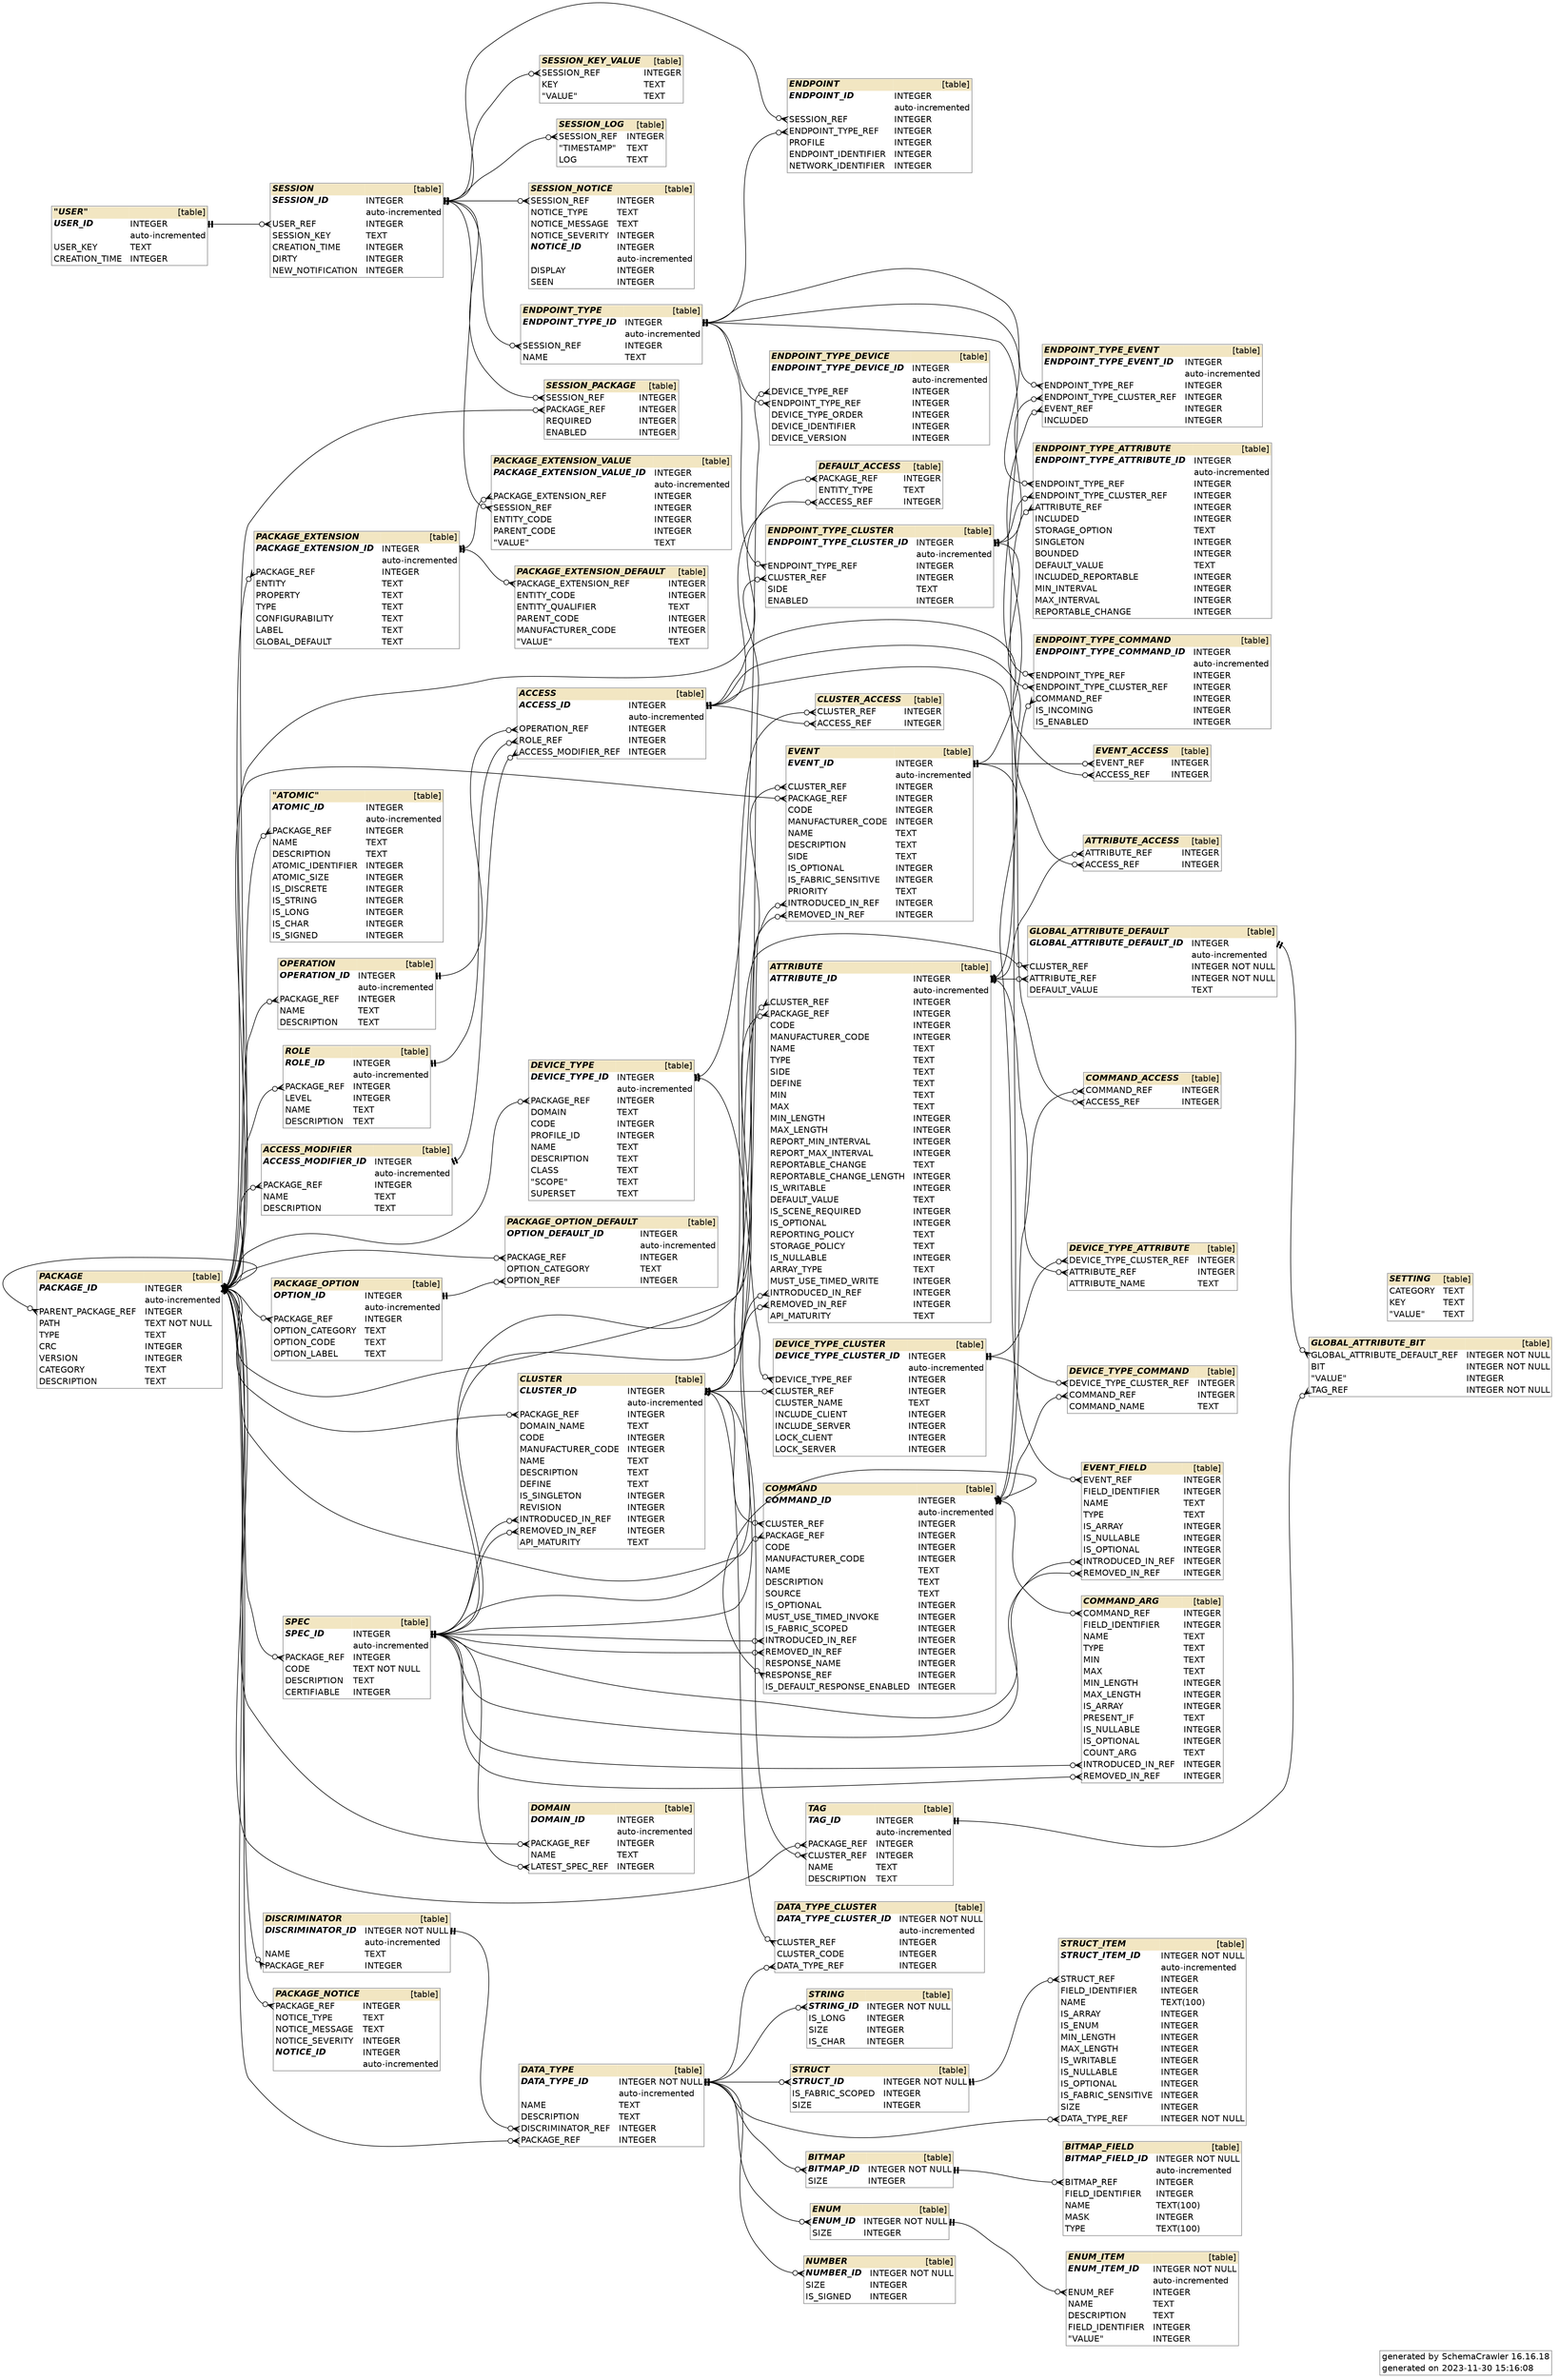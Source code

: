 digraph "SchemaCrawler_Diagram" {

  graph [
    fontname="Helvetica"
    labeljust="r"
    rankdir="RL"

  ];
  
  node [
    fontname="Helvetica"
    shape="none"

  ];
  
  edge [
    fontname="Helvetica"

  ];


  /* Title Block -=-=-=-=-=-=-=-=-=-=-=-=-=- */
  graph [ 
    label=<
      <table border="1" cellborder="0" cellspacing="0" color="#888888">
	<tr>
		<td align='right'>generated by</td>
		<td align='left'>SchemaCrawler 16.16.18</td>
	</tr>
	<tr>
		<td align='right'>generated on</td>
		<td align='left'>2023-11-30 15:16:08</td>
	</tr>
      </table>
    >
  ];

  /* ACCESS -=-=-=-=-=-=-=-=-=-=-=-=-=- */
  "access_72bb1dc3" [
    label=<
      <table border="1" cellborder="0" cellspacing="0" color="#888888">
	<tr>
		<td colspan='2' bgcolor='#F2E6C2' align='left'><b><i>ACCESS</i></b></td>
		<td bgcolor='#F2E6C2' align='right'>[table]</td>
	</tr>
	<tr>
		<td port='access_id_cb03473.start' align='left'><b><i>ACCESS_ID</i></b></td>
		<td align='left'> </td>
		<td port='access_id_cb03473.end' align='left'>INTEGER</td>
	</tr>
	<tr>
		<td align='left'></td>
		<td align='left'> </td>
		<td align='left'>auto-incremented</td>
	</tr>
	<tr>
		<td port='operation_ref_a3f5f018.start' align='left'>OPERATION_REF</td>
		<td align='left'> </td>
		<td port='operation_ref_a3f5f018.end' align='left'>INTEGER</td>
	</tr>
	<tr>
		<td port='role_ref_37e53c7.start' align='left'>ROLE_REF</td>
		<td align='left'> </td>
		<td port='role_ref_37e53c7.end' align='left'>INTEGER</td>
	</tr>
	<tr>
		<td port='access_modifier_ref_bd39d8a3.start' align='left'>ACCESS_MODIFIER_REF</td>
		<td align='left'> </td>
		<td port='access_modifier_ref_bd39d8a3.end' align='left'>INTEGER</td>
	</tr>
      </table>
    >
  ];

  "attribute_access_b017dce6":"access_ref_2bcf82f2.start":w -> "access_72bb1dc3":"access_id_cb03473.end":e [label=<> style="solid" dir="both" arrowhead="teetee" arrowtail="crowodot"];
  "cluster_access_38ea13c8":"access_ref_bd442850.start":w -> "access_72bb1dc3":"access_id_cb03473.end":e [label=<> style="solid" dir="both" arrowhead="teetee" arrowtail="crowodot"];
  "command_access_b02dd957":"access_ref_2e7914a1.start":w -> "access_72bb1dc3":"access_id_cb03473.end":e [label=<> style="solid" dir="both" arrowhead="teetee" arrowtail="crowodot"];
  "default_access_7ba041a1":"access_ref_d153b597.start":w -> "access_72bb1dc3":"access_id_cb03473.end":e [label=<> style="solid" dir="both" arrowhead="teetee" arrowtail="crowodot"];
  "event_access_4668c328":"access_ref_5f9b64f0.start":w -> "access_72bb1dc3":"access_id_cb03473.end":e [label=<> style="solid" dir="both" arrowhead="teetee" arrowtail="crowodot"];


  /* ACCESS_MODIFIER -=-=-=-=-=-=-=-=-=-=-=-=-=- */
  "access_modifier_f63f3fb1" [
    label=<
      <table border="1" cellborder="0" cellspacing="0" color="#888888">
	<tr>
		<td colspan='2' bgcolor='#F2E6C2' align='left'><b><i>ACCESS_MODIFIER</i></b></td>
		<td bgcolor='#F2E6C2' align='right'>[table]</td>
	</tr>
	<tr>
		<td port='access_modifier_id_a718bf97.start' align='left'><b><i>ACCESS_MODIFIER_ID</i></b></td>
		<td align='left'> </td>
		<td port='access_modifier_id_a718bf97.end' align='left'>INTEGER</td>
	</tr>
	<tr>
		<td align='left'></td>
		<td align='left'> </td>
		<td align='left'>auto-incremented</td>
	</tr>
	<tr>
		<td port='package_ref_883d5f49.start' align='left'>PACKAGE_REF</td>
		<td align='left'> </td>
		<td port='package_ref_883d5f49.end' align='left'>INTEGER</td>
	</tr>
	<tr>
		<td port='name_d1cd28fa.start' align='left'>NAME</td>
		<td align='left'> </td>
		<td port='name_d1cd28fa.end' align='left'>TEXT</td>
	</tr>
	<tr>
		<td port='description_eb31ce4b.start' align='left'>DESCRIPTION</td>
		<td align='left'> </td>
		<td port='description_eb31ce4b.end' align='left'>TEXT</td>
	</tr>
      </table>
    >
  ];

  "access_72bb1dc3":"access_modifier_ref_bd39d8a3.start":w -> "access_modifier_f63f3fb1":"access_modifier_id_a718bf97.end":e [label=<> style="solid" dir="both" arrowhead="teetee" arrowtail="crowodot"];


  /* "ATOMIC" -=-=-=-=-=-=-=-=-=-=-=-=-=- */
  "atomic_73b03e8a" [
    label=<
      <table border="1" cellborder="0" cellspacing="0" color="#888888">
	<tr>
		<td colspan='2' bgcolor='#F2E6C2' align='left'><b><i>"ATOMIC"</i></b></td>
		<td bgcolor='#F2E6C2' align='right'>[table]</td>
	</tr>
	<tr>
		<td port='atomic_id_98308265.start' align='left'><b><i>ATOMIC_ID</i></b></td>
		<td align='left'> </td>
		<td port='atomic_id_98308265.end' align='left'>INTEGER</td>
	</tr>
	<tr>
		<td align='left'></td>
		<td align='left'> </td>
		<td align='left'>auto-incremented</td>
	</tr>
	<tr>
		<td port='package_ref_b8ec3b90.start' align='left'>PACKAGE_REF</td>
		<td align='left'> </td>
		<td port='package_ref_b8ec3b90.end' align='left'>INTEGER</td>
	</tr>
	<tr>
		<td port='name_27c0541.start' align='left'>NAME</td>
		<td align='left'> </td>
		<td port='name_27c0541.end' align='left'>TEXT</td>
	</tr>
	<tr>
		<td port='description_1be0aa92.start' align='left'>DESCRIPTION</td>
		<td align='left'> </td>
		<td port='description_1be0aa92.end' align='left'>TEXT</td>
	</tr>
	<tr>
		<td port='atomic_identifier_2fed3df3.start' align='left'>ATOMIC_IDENTIFIER</td>
		<td align='left'> </td>
		<td port='atomic_identifier_2fed3df3.end' align='left'>INTEGER</td>
	</tr>
	<tr>
		<td port='atomic_size_85b7fc4b.start' align='left'>ATOMIC_SIZE</td>
		<td align='left'> </td>
		<td port='atomic_size_85b7fc4b.end' align='left'>INTEGER</td>
	</tr>
	<tr>
		<td port='is_discrete_efb2f124.start' align='left'>IS_DISCRETE</td>
		<td align='left'> </td>
		<td port='is_discrete_efb2f124.end' align='left'>INTEGER</td>
	</tr>
	<tr>
		<td port='is_string_2bb5177c.start' align='left'>IS_STRING</td>
		<td align='left'> </td>
		<td port='is_string_2bb5177c.end' align='left'>INTEGER</td>
	</tr>
	<tr>
		<td port='is_long_aaff2b27.start' align='left'>IS_LONG</td>
		<td align='left'> </td>
		<td port='is_long_aaff2b27.end' align='left'>INTEGER</td>
	</tr>
	<tr>
		<td port='is_char_aafaf801.start' align='left'>IS_CHAR</td>
		<td align='left'> </td>
		<td port='is_char_aafaf801.end' align='left'>INTEGER</td>
	</tr>
	<tr>
		<td port='is_signed_2b152687.start' align='left'>IS_SIGNED</td>
		<td align='left'> </td>
		<td port='is_signed_2b152687.end' align='left'>INTEGER</td>
	</tr>
      </table>
    >
  ];



  /* ATTRIBUTE -=-=-=-=-=-=-=-=-=-=-=-=-=- */
  "attribute_a6e02edb" [
    label=<
      <table border="1" cellborder="0" cellspacing="0" color="#888888">
	<tr>
		<td colspan='2' bgcolor='#F2E6C2' align='left'><b><i>ATTRIBUTE</i></b></td>
		<td bgcolor='#F2E6C2' align='right'>[table]</td>
	</tr>
	<tr>
		<td port='attribute_id_82ad7e43.start' align='left'><b><i>ATTRIBUTE_ID</i></b></td>
		<td align='left'> </td>
		<td port='attribute_id_82ad7e43.end' align='left'>INTEGER</td>
	</tr>
	<tr>
		<td align='left'></td>
		<td align='left'> </td>
		<td align='left'>auto-incremented</td>
	</tr>
	<tr>
		<td port='cluster_ref_71823913.start' align='left'>CLUSTER_REF</td>
		<td align='left'> </td>
		<td port='cluster_ref_71823913.end' align='left'>INTEGER</td>
	</tr>
	<tr>
		<td port='package_ref_ebba555f.start' align='left'>PACKAGE_REF</td>
		<td align='left'> </td>
		<td port='package_ref_ebba555f.end' align='left'>INTEGER</td>
	</tr>
	<tr>
		<td port='code_35455272.start' align='left'>CODE</td>
		<td align='left'> </td>
		<td port='code_35455272.end' align='left'>INTEGER</td>
	</tr>
	<tr>
		<td port='manufacturer_code_bdd6ba20.start' align='left'>MANUFACTURER_CODE</td>
		<td align='left'> </td>
		<td port='manufacturer_code_bdd6ba20.end' align='left'>INTEGER</td>
	</tr>
	<tr>
		<td port='name_354a1f10.start' align='left'>NAME</td>
		<td align='left'> </td>
		<td port='name_354a1f10.end' align='left'>TEXT</td>
	</tr>
	<tr>
		<td port='type_354d33bf.start' align='left'>TYPE</td>
		<td align='left'> </td>
		<td port='type_354d33bf.end' align='left'>TEXT</td>
	</tr>
	<tr>
		<td port='side_354c81dc.start' align='left'>SIDE</td>
		<td align='left'> </td>
		<td port='side_354c81dc.end' align='left'>TEXT</td>
	</tr>
	<tr>
		<td port='define_ad1c7a40.start' align='left'>DEFINE</td>
		<td align='left'> </td>
		<td port='define_ad1c7a40.end' align='left'>TEXT</td>
	</tr>
	<tr>
		<td port='min_3526d6b7.start' align='left'>MIN</td>
		<td align='left'> </td>
		<td port='min_3526d6b7.end' align='left'>TEXT</td>
	</tr>
	<tr>
		<td port='max_3526d5c9.start' align='left'>MAX</td>
		<td align='left'> </td>
		<td port='max_3526d5c9.end' align='left'>TEXT</td>
	</tr>
	<tr>
		<td port='min_length_c46d3218.start' align='left'>MIN_LENGTH</td>
		<td align='left'> </td>
		<td port='min_length_c46d3218.end' align='left'>INTEGER</td>
	</tr>
	<tr>
		<td port='max_length_31157ac6.start' align='left'>MAX_LENGTH</td>
		<td align='left'> </td>
		<td port='max_length_31157ac6.end' align='left'>INTEGER</td>
	</tr>
	<tr>
		<td port='report_min_interval_d3e295e2.start' align='left'>REPORT_MIN_INTERVAL</td>
		<td align='left'> </td>
		<td port='report_min_interval_d3e295e2.end' align='left'>INTEGER</td>
	</tr>
	<tr>
		<td port='report_max_interval_b79b6b10.start' align='left'>REPORT_MAX_INTERVAL</td>
		<td align='left'> </td>
		<td port='report_max_interval_b79b6b10.end' align='left'>INTEGER</td>
	</tr>
	<tr>
		<td port='reportable_change_7100f906.start' align='left'>REPORTABLE_CHANGE</td>
		<td align='left'> </td>
		<td port='reportable_change_7100f906.end' align='left'>TEXT</td>
	</tr>
	<tr>
		<td port='reportable_change_length_55c5a8e9.start' align='left'>REPORTABLE_CHANGE_LENGTH</td>
		<td align='left'> </td>
		<td port='reportable_change_length_55c5a8e9.end' align='left'>INTEGER</td>
	</tr>
	<tr>
		<td port='is_writable_a426c79a.start' align='left'>IS_WRITABLE</td>
		<td align='left'> </td>
		<td port='is_writable_a426c79a.end' align='left'>INTEGER</td>
	</tr>
	<tr>
		<td port='default_value_74182e38.start' align='left'>DEFAULT_VALUE</td>
		<td align='left'> </td>
		<td port='default_value_74182e38.end' align='left'>TEXT</td>
	</tr>
	<tr>
		<td port='is_scene_required_bc783e4c.start' align='left'>IS_SCENE_REQUIRED</td>
		<td align='left'> </td>
		<td port='is_scene_required_bc783e4c.end' align='left'>INTEGER</td>
	</tr>
	<tr>
		<td port='is_optional_d81bf5a.start' align='left'>IS_OPTIONAL</td>
		<td align='left'> </td>
		<td port='is_optional_d81bf5a.end' align='left'>INTEGER</td>
	</tr>
	<tr>
		<td port='reporting_policy_3612108.start' align='left'>REPORTING_POLICY</td>
		<td align='left'> </td>
		<td port='reporting_policy_3612108.end' align='left'>TEXT</td>
	</tr>
	<tr>
		<td port='storage_policy_17e1a81b.start' align='left'>STORAGE_POLICY</td>
		<td align='left'> </td>
		<td port='storage_policy_17e1a81b.end' align='left'>TEXT</td>
	</tr>
	<tr>
		<td port='is_nullable_a09cb35b.start' align='left'>IS_NULLABLE</td>
		<td align='left'> </td>
		<td port='is_nullable_a09cb35b.end' align='left'>INTEGER</td>
	</tr>
	<tr>
		<td port='array_type_b8dee05.start' align='left'>ARRAY_TYPE</td>
		<td align='left'> </td>
		<td port='array_type_b8dee05.end' align='left'>TEXT</td>
	</tr>
	<tr>
		<td port='must_use_timed_write_1806c40e.start' align='left'>MUST_USE_TIMED_WRITE</td>
		<td align='left'> </td>
		<td port='must_use_timed_write_1806c40e.end' align='left'>INTEGER</td>
	</tr>
	<tr>
		<td port='introduced_in_ref_7a931938.start' align='left'>INTRODUCED_IN_REF</td>
		<td align='left'> </td>
		<td port='introduced_in_ref_7a931938.end' align='left'>INTEGER</td>
	</tr>
	<tr>
		<td port='removed_in_ref_dbea17bd.start' align='left'>REMOVED_IN_REF</td>
		<td align='left'> </td>
		<td port='removed_in_ref_dbea17bd.end' align='left'>INTEGER</td>
	</tr>
	<tr>
		<td port='api_maturity_a069c8bb.start' align='left'>API_MATURITY</td>
		<td align='left'> </td>
		<td port='api_maturity_a069c8bb.end' align='left'>TEXT</td>
	</tr>
      </table>
    >
  ];

  "attribute_access_b017dce6":"attribute_ref_b656480a.start":w -> "attribute_a6e02edb":"attribute_id_82ad7e43.end":e [label=<> style="solid" dir="both" arrowhead="teetee" arrowtail="crowodot"];
  "device_type_attribute_ce5151f":"attribute_ref_f33016f1.start":w -> "attribute_a6e02edb":"attribute_id_82ad7e43.end":e [label=<> style="solid" dir="both" arrowhead="teetee" arrowtail="crowodot"];
  "global_attribute_default_73c65a21":"attribute_ref_6877722f.start":w -> "attribute_a6e02edb":"attribute_id_82ad7e43.end":e [label=<> style="solid" dir="both" arrowhead="teetee" arrowtail="crowodot"];
  "endpoint_type_attribute_c265400":"attribute_ref_dc16b430.start":w -> "attribute_a6e02edb":"attribute_id_82ad7e43.end":e [label=<> style="solid" dir="both" arrowhead="teetee" arrowtail="crowodot"];


  /* ATTRIBUTE_ACCESS -=-=-=-=-=-=-=-=-=-=-=-=-=- */
  "attribute_access_b017dce6" [
    label=<
      <table border="1" cellborder="0" cellspacing="0" color="#888888">
	<tr>
		<td colspan='2' bgcolor='#F2E6C2' align='left'><b><i>ATTRIBUTE_ACCESS</i></b></td>
		<td bgcolor='#F2E6C2' align='right'>[table]</td>
	</tr>
	<tr>
		<td port='attribute_ref_b656480a.start' align='left'>ATTRIBUTE_REF</td>
		<td align='left'> </td>
		<td port='attribute_ref_b656480a.end' align='left'>INTEGER</td>
	</tr>
	<tr>
		<td port='access_ref_2bcf82f2.start' align='left'>ACCESS_REF</td>
		<td align='left'> </td>
		<td port='access_ref_2bcf82f2.end' align='left'>INTEGER</td>
	</tr>
      </table>
    >
  ];



  /* BITMAP -=-=-=-=-=-=-=-=-=-=-=-=-=- */
  "bitmap_74cc598e" [
    label=<
      <table border="1" cellborder="0" cellspacing="0" color="#888888">
	<tr>
		<td colspan='2' bgcolor='#F2E6C2' align='left'><b><i>BITMAP</i></b></td>
		<td bgcolor='#F2E6C2' align='right'>[table]</td>
	</tr>
	<tr>
		<td port='bitmap_id_e0439e5d.start' align='left'><b><i>BITMAP_ID</i></b></td>
		<td align='left'> </td>
		<td port='bitmap_id_e0439e5d.end' align='left'>INTEGER NOT NULL</td>
	</tr>
	<tr>
		<td port='size_24e5b033.start' align='left'>SIZE</td>
		<td align='left'> </td>
		<td port='size_24e5b033.end' align='left'>INTEGER</td>
	</tr>
      </table>
    >
  ];

  "bitmap_field_bfea8629":"bitmap_ref_f27a605a.start":w -> "bitmap_74cc598e":"bitmap_id_e0439e5d.end":e [label=<> style="solid" dir="both" arrowhead="teetee" arrowtail="crowodot"];


  /* BITMAP_FIELD -=-=-=-=-=-=-=-=-=-=-=-=-=- */
  "bitmap_field_bfea8629" [
    label=<
      <table border="1" cellborder="0" cellspacing="0" color="#888888">
	<tr>
		<td colspan='2' bgcolor='#F2E6C2' align='left'><b><i>BITMAP_FIELD</i></b></td>
		<td bgcolor='#F2E6C2' align='right'>[table]</td>
	</tr>
	<tr>
		<td port='bitmap_field_id_8553cea7.start' align='left'><b><i>BITMAP_FIELD_ID</i></b></td>
		<td align='left'> </td>
		<td port='bitmap_field_id_8553cea7.end' align='left'>INTEGER NOT NULL</td>
	</tr>
	<tr>
		<td align='left'></td>
		<td align='left'> </td>
		<td align='left'>auto-incremented</td>
	</tr>
	<tr>
		<td port='bitmap_ref_f27a605a.start' align='left'>BITMAP_REF</td>
		<td align='left'> </td>
		<td port='bitmap_ref_f27a605a.end' align='left'>INTEGER</td>
	</tr>
	<tr>
		<td port='field_identifier_43085825.start' align='left'>FIELD_IDENTIFIER</td>
		<td align='left'> </td>
		<td port='field_identifier_43085825.end' align='left'>INTEGER</td>
	</tr>
	<tr>
		<td port='name_3d8ab182.start' align='left'>NAME</td>
		<td align='left'> </td>
		<td port='name_3d8ab182.end' align='left'>TEXT(100)</td>
	</tr>
	<tr>
		<td port='mask_3d8a3de3.start' align='left'>MASK</td>
		<td align='left'> </td>
		<td port='mask_3d8a3de3.end' align='left'>INTEGER</td>
	</tr>
	<tr>
		<td port='type_3d8dc631.start' align='left'>TYPE</td>
		<td align='left'> </td>
		<td port='type_3d8dc631.end' align='left'>TEXT(100)</td>
	</tr>
      </table>
    >
  ];



  /* CLUSTER -=-=-=-=-=-=-=-=-=-=-=-=-=- */
  "cluster_5ec71239" [
    label=<
      <table border="1" cellborder="0" cellspacing="0" color="#888888">
	<tr>
		<td colspan='2' bgcolor='#F2E6C2' align='left'><b><i>CLUSTER</i></b></td>
		<td bgcolor='#F2E6C2' align='right'>[table]</td>
	</tr>
	<tr>
		<td port='cluster_id_a557fe87.start' align='left'><b><i>CLUSTER_ID</i></b></td>
		<td align='left'> </td>
		<td port='cluster_id_a557fe87.end' align='left'>INTEGER</td>
	</tr>
	<tr>
		<td align='left'></td>
		<td align='left'> </td>
		<td align='left'>auto-incremented</td>
	</tr>
	<tr>
		<td port='package_ref_30afddc1.start' align='left'>PACKAGE_REF</td>
		<td align='left'> </td>
		<td port='package_ref_30afddc1.end' align='left'>INTEGER</td>
	</tr>
	<tr>
		<td port='domain_name_266720d.start' align='left'>DOMAIN_NAME</td>
		<td align='left'> </td>
		<td port='domain_name_266720d.end' align='left'>TEXT</td>
	</tr>
	<tr>
		<td port='code_7a3adad4.start' align='left'>CODE</td>
		<td align='left'> </td>
		<td port='code_7a3adad4.end' align='left'>INTEGER</td>
	</tr>
	<tr>
		<td port='manufacturer_code_2cc4282.start' align='left'>MANUFACTURER_CODE</td>
		<td align='left'> </td>
		<td port='manufacturer_code_2cc4282.end' align='left'>INTEGER</td>
	</tr>
	<tr>
		<td port='name_7a3fa772.start' align='left'>NAME</td>
		<td align='left'> </td>
		<td port='name_7a3fa772.end' align='left'>TEXT</td>
	</tr>
	<tr>
		<td port='description_93a44cc3.start' align='left'>DESCRIPTION</td>
		<td align='left'> </td>
		<td port='description_93a44cc3.end' align='left'>TEXT</td>
	</tr>
	<tr>
		<td port='define_f21202a2.start' align='left'>DEFINE</td>
		<td align='left'> </td>
		<td port='define_f21202a2.end' align='left'>TEXT</td>
	</tr>
	<tr>
		<td port='is_singleton_e62dd3fd.start' align='left'>IS_SINGLETON</td>
		<td align='left'> </td>
		<td port='is_singleton_e62dd3fd.end' align='left'>INTEGER</td>
	</tr>
	<tr>
		<td port='revision_9935dcc2.start' align='left'>REVISION</td>
		<td align='left'> </td>
		<td port='revision_9935dcc2.end' align='left'>INTEGER</td>
	</tr>
	<tr>
		<td port='introduced_in_ref_bf88a19a.start' align='left'>INTRODUCED_IN_REF</td>
		<td align='left'> </td>
		<td port='introduced_in_ref_bf88a19a.end' align='left'>INTEGER</td>
	</tr>
	<tr>
		<td port='removed_in_ref_20dfa01f.start' align='left'>REMOVED_IN_REF</td>
		<td align='left'> </td>
		<td port='removed_in_ref_20dfa01f.end' align='left'>INTEGER</td>
	</tr>
	<tr>
		<td port='api_maturity_e55f511d.start' align='left'>API_MATURITY</td>
		<td align='left'> </td>
		<td port='api_maturity_e55f511d.end' align='left'>TEXT</td>
	</tr>
      </table>
    >
  ];

  "cluster_access_38ea13c8":"cluster_ref_20b4f1c6.start":w -> "cluster_5ec71239":"cluster_id_a557fe87.end":e [label=<> style="solid" dir="both" arrowhead="teetee" arrowtail="crowodot"];
  "data_type_cluster_8d9f2ca9":"cluster_ref_62a2f505.start":w -> "cluster_5ec71239":"cluster_id_a557fe87.end":e [label=<> style="solid" dir="both" arrowhead="teetee" arrowtail="crowodot"];
  "device_type_cluster_7298b97d":"cluster_ref_1cdb02b1.start":w -> "cluster_5ec71239":"cluster_id_a557fe87.end":e [label=<> style="solid" dir="both" arrowhead="teetee" arrowtail="crowodot"];
  "endpoint_type_cluster_c12e3c9e":"cluster_ref_a0f5e3b0.start":w -> "cluster_5ec71239":"cluster_id_a557fe87.end":e [label=<> style="solid" dir="both" arrowhead="teetee" arrowtail="crowodot"];
  "global_attribute_default_73c65a21":"cluster_ref_4161768d.start":w -> "cluster_5ec71239":"cluster_id_a557fe87.end":e [label=<> style="solid" dir="both" arrowhead="teetee" arrowtail="crowodot"];
  "tag_1b7d9":"cluster_ref_3c91cfd5.start":w -> "cluster_5ec71239":"cluster_id_a557fe87.end":e [label=<> style="solid" dir="both" arrowhead="teetee" arrowtail="crowodot"];
  "attribute_a6e02edb":"cluster_ref_71823913.start":w -> "cluster_5ec71239":"cluster_id_a557fe87.end":e [label=<> style="solid" dir="both" arrowhead="teetee" arrowtail="crowodot"];
  "event_3f4eed9":"cluster_ref_b70578d5.start":w -> "cluster_5ec71239":"cluster_id_a557fe87.end":e [label=<> style="solid" dir="both" arrowhead="teetee" arrowtail="crowodot"];
  "command_6371df8a":"cluster_ref_47269e44.start":w -> "cluster_5ec71239":"cluster_id_a557fe87.end":e [label=<> style="solid" dir="both" arrowhead="teetee" arrowtail="crowodot"];


  /* CLUSTER_ACCESS -=-=-=-=-=-=-=-=-=-=-=-=-=- */
  "cluster_access_38ea13c8" [
    label=<
      <table border="1" cellborder="0" cellspacing="0" color="#888888">
	<tr>
		<td colspan='2' bgcolor='#F2E6C2' align='left'><b><i>CLUSTER_ACCESS</i></b></td>
		<td bgcolor='#F2E6C2' align='right'>[table]</td>
	</tr>
	<tr>
		<td port='cluster_ref_20b4f1c6.start' align='left'>CLUSTER_REF</td>
		<td align='left'> </td>
		<td port='cluster_ref_20b4f1c6.end' align='left'>INTEGER</td>
	</tr>
	<tr>
		<td port='access_ref_bd442850.start' align='left'>ACCESS_REF</td>
		<td align='left'> </td>
		<td port='access_ref_bd442850.end' align='left'>INTEGER</td>
	</tr>
      </table>
    >
  ];



  /* COMMAND -=-=-=-=-=-=-=-=-=-=-=-=-=- */
  "command_6371df8a" [
    label=<
      <table border="1" cellborder="0" cellspacing="0" color="#888888">
	<tr>
		<td colspan='2' bgcolor='#F2E6C2' align='left'><b><i>COMMAND</i></b></td>
		<td bgcolor='#F2E6C2' align='right'>[table]</td>
	</tr>
	<tr>
		<td port='command_id_5671c065.start' align='left'><b><i>COMMAND_ID</i></b></td>
		<td align='left'> </td>
		<td port='command_id_5671c065.end' align='left'>INTEGER</td>
	</tr>
	<tr>
		<td align='left'></td>
		<td align='left'> </td>
		<td align='left'>auto-incremented</td>
	</tr>
	<tr>
		<td port='cluster_ref_47269e44.start' align='left'>CLUSTER_REF</td>
		<td align='left'> </td>
		<td port='cluster_ref_47269e44.end' align='left'>INTEGER</td>
	</tr>
	<tr>
		<td port='package_ref_c15eba90.start' align='left'>PACKAGE_REF</td>
		<td align='left'> </td>
		<td port='package_ref_c15eba90.end' align='left'>INTEGER</td>
	</tr>
	<tr>
		<td port='code_ae9b7a3.start' align='left'>CODE</td>
		<td align='left'> </td>
		<td port='code_ae9b7a3.end' align='left'>INTEGER</td>
	</tr>
	<tr>
		<td port='manufacturer_code_937b1f51.start' align='left'>MANUFACTURER_CODE</td>
		<td align='left'> </td>
		<td port='manufacturer_code_937b1f51.end' align='left'>INTEGER</td>
	</tr>
	<tr>
		<td port='name_aee8441.start' align='left'>NAME</td>
		<td align='left'> </td>
		<td port='name_aee8441.end' align='left'>TEXT</td>
	</tr>
	<tr>
		<td port='description_24532992.start' align='left'>DESCRIPTION</td>
		<td align='left'> </td>
		<td port='description_24532992.end' align='left'>TEXT</td>
	</tr>
	<tr>
		<td port='source_9ced6dd1.start' align='left'>SOURCE</td>
		<td align='left'> </td>
		<td port='source_9ced6dd1.end' align='left'>TEXT</td>
	</tr>
	<tr>
		<td port='is_optional_e326248b.start' align='left'>IS_OPTIONAL</td>
		<td align='left'> </td>
		<td port='is_optional_e326248b.end' align='left'>INTEGER</td>
	</tr>
	<tr>
		<td port='must_use_timed_invoke_6bf58ba4.start' align='left'>MUST_USE_TIMED_INVOKE</td>
		<td align='left'> </td>
		<td port='must_use_timed_invoke_6bf58ba4.end' align='left'>INTEGER</td>
	</tr>
	<tr>
		<td port='is_fabric_scoped_c99894cb.start' align='left'>IS_FABRIC_SCOPED</td>
		<td align='left'> </td>
		<td port='is_fabric_scoped_c99894cb.end' align='left'>INTEGER</td>
	</tr>
	<tr>
		<td port='introduced_in_ref_50377e69.start' align='left'>INTRODUCED_IN_REF</td>
		<td align='left'> </td>
		<td port='introduced_in_ref_50377e69.end' align='left'>INTEGER</td>
	</tr>
	<tr>
		<td port='removed_in_ref_b18e7cee.start' align='left'>REMOVED_IN_REF</td>
		<td align='left'> </td>
		<td port='removed_in_ref_b18e7cee.end' align='left'>INTEGER</td>
	</tr>
	<tr>
		<td port='response_name_2a39b97f.start' align='left'>RESPONSE_NAME</td>
		<td align='left'> </td>
		<td port='response_name_2a39b97f.end' align='left'>INTEGER</td>
	</tr>
	<tr>
		<td port='response_ref_eac5792b.start' align='left'>RESPONSE_REF</td>
		<td align='left'> </td>
		<td port='response_ref_eac5792b.end' align='left'>INTEGER</td>
	</tr>
	<tr>
		<td port='is_default_response_enabled_d796b6ac.start' align='left'>IS_DEFAULT_RESPONSE_ENABLED</td>
		<td align='left'> </td>
		<td port='is_default_response_enabled_d796b6ac.end' align='left'>INTEGER</td>
	</tr>
      </table>
    >
  ];

  "command_6371df8a":"response_ref_eac5792b.start":w -> "command_6371df8a":"command_id_5671c065.end":e [label=<> style="solid" dir="both" arrowhead="teetee" arrowtail="crowodot"];
  "command_access_b02dd957":"command_ref_7edb9ae8.start":w -> "command_6371df8a":"command_id_5671c065.end":e [label=<> style="solid" dir="both" arrowhead="teetee" arrowtail="crowodot"];
  "device_type_command_774386ce":"command_ref_9a7b9c51.start":w -> "command_6371df8a":"command_id_5671c065.end":e [label=<> style="solid" dir="both" arrowhead="teetee" arrowtail="crowodot"];
  "command_arg_294e7f81":"command_ref_29cfb9fe.start":w -> "command_6371df8a":"command_id_5671c065.end":e [label=<> style="solid" dir="both" arrowhead="teetee" arrowtail="crowodot"];
  "endpoint_type_command_c5d909ef":"command_ref_1e967d50.start":w -> "command_6371df8a":"command_id_5671c065.end":e [label=<> style="solid" dir="both" arrowhead="teetee" arrowtail="crowodot"];


  /* COMMAND_ACCESS -=-=-=-=-=-=-=-=-=-=-=-=-=- */
  "command_access_b02dd957" [
    label=<
      <table border="1" cellborder="0" cellspacing="0" color="#888888">
	<tr>
		<td colspan='2' bgcolor='#F2E6C2' align='left'><b><i>COMMAND_ACCESS</i></b></td>
		<td bgcolor='#F2E6C2' align='right'>[table]</td>
	</tr>
	<tr>
		<td port='command_ref_7edb9ae8.start' align='left'>COMMAND_REF</td>
		<td align='left'> </td>
		<td port='command_ref_7edb9ae8.end' align='left'>INTEGER</td>
	</tr>
	<tr>
		<td port='access_ref_2e7914a1.start' align='left'>ACCESS_REF</td>
		<td align='left'> </td>
		<td port='access_ref_2e7914a1.end' align='left'>INTEGER</td>
	</tr>
      </table>
    >
  ];



  /* COMMAND_ARG -=-=-=-=-=-=-=-=-=-=-=-=-=- */
  "command_arg_294e7f81" [
    label=<
      <table border="1" cellborder="0" cellspacing="0" color="#888888">
	<tr>
		<td colspan='2' bgcolor='#F2E6C2' align='left'><b><i>COMMAND_ARG</i></b></td>
		<td bgcolor='#F2E6C2' align='right'>[table]</td>
	</tr>
	<tr>
		<td port='command_ref_29cfb9fe.start' align='left'>COMMAND_REF</td>
		<td align='left'> </td>
		<td port='command_ref_29cfb9fe.end' align='left'>INTEGER</td>
	</tr>
	<tr>
		<td port='field_identifier_62389cd.start' align='left'>FIELD_IDENTIFIER</td>
		<td align='left'> </td>
		<td port='field_identifier_62389cd.end' align='left'>INTEGER</td>
	</tr>
	<tr>
		<td port='name_a5e32a.start' align='left'>NAME</td>
		<td align='left'> </td>
		<td port='name_a5e32a.end' align='left'>TEXT</td>
	</tr>
	<tr>
		<td port='type_a8f7d9.start' align='left'>TYPE</td>
		<td align='left'> </td>
		<td port='type_a8f7d9.end' align='left'>TEXT</td>
	</tr>
	<tr>
		<td port='min_829ad1.start' align='left'>MIN</td>
		<td align='left'> </td>
		<td port='min_829ad1.end' align='left'>TEXT</td>
	</tr>
	<tr>
		<td port='max_8299e3.start' align='left'>MAX</td>
		<td align='left'> </td>
		<td port='max_8299e3.end' align='left'>TEXT</td>
	</tr>
	<tr>
		<td port='min_length_8fc8f632.start' align='left'>MIN_LENGTH</td>
		<td align='left'> </td>
		<td port='min_length_8fc8f632.end' align='left'>INTEGER</td>
	</tr>
	<tr>
		<td port='max_length_fc713ee0.start' align='left'>MAX_LENGTH</td>
		<td align='left'> </td>
		<td port='max_length_fc713ee0.end' align='left'>INTEGER</td>
	</tr>
	<tr>
		<td port='is_array_6c334f83.start' align='left'>IS_ARRAY</td>
		<td align='left'> </td>
		<td port='is_array_6c334f83.end' align='left'>INTEGER</td>
	</tr>
	<tr>
		<td port='present_if_75e7cfe0.start' align='left'>PRESENT_IF</td>
		<td align='left'> </td>
		<td port='present_if_75e7cfe0.end' align='left'>TEXT</td>
	</tr>
	<tr>
		<td port='is_nullable_6bf87775.start' align='left'>IS_NULLABLE</td>
		<td align='left'> </td>
		<td port='is_nullable_6bf87775.end' align='left'>INTEGER</td>
	</tr>
	<tr>
		<td port='is_optional_d8dd8374.start' align='left'>IS_OPTIONAL</td>
		<td align='left'> </td>
		<td port='is_optional_d8dd8374.end' align='left'>INTEGER</td>
	</tr>
	<tr>
		<td port='count_arg_f73ee785.start' align='left'>COUNT_ARG</td>
		<td align='left'> </td>
		<td port='count_arg_f73ee785.end' align='left'>TEXT</td>
	</tr>
	<tr>
		<td port='introduced_in_ref_45eedd52.start' align='left'>INTRODUCED_IN_REF</td>
		<td align='left'> </td>
		<td port='introduced_in_ref_45eedd52.end' align='left'>INTEGER</td>
	</tr>
	<tr>
		<td port='removed_in_ref_a745dbd7.start' align='left'>REMOVED_IN_REF</td>
		<td align='left'> </td>
		<td port='removed_in_ref_a745dbd7.end' align='left'>INTEGER</td>
	</tr>
      </table>
    >
  ];



  /* DATA_TYPE -=-=-=-=-=-=-=-=-=-=-=-=-=- */
  "data_type_9233070e" [
    label=<
      <table border="1" cellborder="0" cellspacing="0" color="#888888">
	<tr>
		<td colspan='2' bgcolor='#F2E6C2' align='left'><b><i>DATA_TYPE</i></b></td>
		<td bgcolor='#F2E6C2' align='right'>[table]</td>
	</tr>
	<tr>
		<td port='data_type_id_df6b035d.start' align='left'><b><i>DATA_TYPE_ID</i></b></td>
		<td align='left'> </td>
		<td port='data_type_id_df6b035d.end' align='left'>INTEGER NOT NULL</td>
	</tr>
	<tr>
		<td align='left'></td>
		<td align='left'> </td>
		<td align='left'>auto-incremented</td>
	</tr>
	<tr>
		<td port='name_b4524d3d.start' align='left'>NAME</td>
		<td align='left'> </td>
		<td port='name_b4524d3d.end' align='left'>TEXT</td>
	</tr>
	<tr>
		<td port='description_cdb6f28e.start' align='left'>DESCRIPTION</td>
		<td align='left'> </td>
		<td port='description_cdb6f28e.end' align='left'>TEXT</td>
	</tr>
	<tr>
		<td port='discriminator_ref_308006e2.start' align='left'>DISCRIMINATOR_REF</td>
		<td align='left'> </td>
		<td port='discriminator_ref_308006e2.end' align='left'>INTEGER</td>
	</tr>
	<tr>
		<td port='package_ref_6ac2838c.start' align='left'>PACKAGE_REF</td>
		<td align='left'> </td>
		<td port='package_ref_6ac2838c.end' align='left'>INTEGER</td>
	</tr>
      </table>
    >
  ];

  "bitmap_74cc598e":"bitmap_id_e0439e5d.start":w -> "data_type_9233070e":"data_type_id_df6b035d.end":e [label=<> style="solid" dir="both" arrowhead="teetee" arrowtail="crowodot"];
  "enum_210160":"enum_id_cff95fb9.start":w -> "data_type_9233070e":"data_type_id_df6b035d.end":e [label=<> style="solid" dir="both" arrowhead="teetee" arrowtail="crowodot"];
  "number_89ec43a8":"number_id_bc0c9f29.start":w -> "data_type_9233070e":"data_type_id_df6b035d.end":e [label=<> style="solid" dir="both" arrowhead="teetee" arrowtail="crowodot"];
  "string_9268c870":"string_id_55809999.start":w -> "data_type_9233070e":"data_type_id_df6b035d.end":e [label=<> style="solid" dir="both" arrowhead="teetee" arrowtail="crowodot"];
  "struct_9268f434":"struct_id_696af411.start":w -> "data_type_9233070e":"data_type_id_df6b035d.end":e [label=<> style="solid" dir="both" arrowhead="teetee" arrowtail="crowodot"];
  "data_type_cluster_8d9f2ca9":"data_type_ref_62ae775a.start":w -> "data_type_9233070e":"data_type_id_df6b035d.end":e [label=<> style="solid" dir="both" arrowhead="teetee" arrowtail="crowodot"];
  "struct_item_d6e4bd9c":"data_type_ref_421b04c7.start":w -> "data_type_9233070e":"data_type_id_df6b035d.end":e [label=<> style="solid" dir="both" arrowhead="teetee" arrowtail="crowodot"];


  /* DATA_TYPE_CLUSTER -=-=-=-=-=-=-=-=-=-=-=-=-=- */
  "data_type_cluster_8d9f2ca9" [
    label=<
      <table border="1" cellborder="0" cellspacing="0" color="#888888">
	<tr>
		<td colspan='2' bgcolor='#F2E6C2' align='left'><b><i>DATA_TYPE_CLUSTER</i></b></td>
		<td bgcolor='#F2E6C2' align='right'>[table]</td>
	</tr>
	<tr>
		<td port='data_type_cluster_id_9fafc1a7.start' align='left'><b><i>DATA_TYPE_CLUSTER_ID</i></b></td>
		<td align='left'> </td>
		<td port='data_type_cluster_id_9fafc1a7.end' align='left'>INTEGER NOT NULL</td>
	</tr>
	<tr>
		<td align='left'></td>
		<td align='left'> </td>
		<td align='left'>auto-incremented</td>
	</tr>
	<tr>
		<td port='cluster_ref_62a2f505.start' align='left'>CLUSTER_REF</td>
		<td align='left'> </td>
		<td port='cluster_ref_62a2f505.end' align='left'>INTEGER</td>
	</tr>
	<tr>
		<td port='cluster_code_7574c1a9.start' align='left'>CLUSTER_CODE</td>
		<td align='left'> </td>
		<td port='cluster_code_7574c1a9.end' align='left'>INTEGER</td>
	</tr>
	<tr>
		<td port='data_type_ref_62ae775a.start' align='left'>DATA_TYPE_REF</td>
		<td align='left'> </td>
		<td port='data_type_ref_62ae775a.end' align='left'>INTEGER</td>
	</tr>
      </table>
    >
  ];



  /* DEFAULT_ACCESS -=-=-=-=-=-=-=-=-=-=-=-=-=- */
  "default_access_7ba041a1" [
    label=<
      <table border="1" cellborder="0" cellspacing="0" color="#888888">
	<tr>
		<td colspan='2' bgcolor='#F2E6C2' align='left'><b><i>DEFAULT_ACCESS</i></b></td>
		<td bgcolor='#F2E6C2' align='right'>[table]</td>
	</tr>
	<tr>
		<td port='package_ref_aefc9b59.start' align='left'>PACKAGE_REF</td>
		<td align='left'> </td>
		<td port='package_ref_aefc9b59.end' align='left'>INTEGER</td>
	</tr>
	<tr>
		<td port='entity_type_c6e3d095.start' align='left'>ENTITY_TYPE</td>
		<td align='left'> </td>
		<td port='entity_type_c6e3d095.end' align='left'>TEXT</td>
	</tr>
	<tr>
		<td port='access_ref_d153b597.start' align='left'>ACCESS_REF</td>
		<td align='left'> </td>
		<td port='access_ref_d153b597.end' align='left'>INTEGER</td>
	</tr>
      </table>
    >
  ];



  /* DEVICE_TYPE -=-=-=-=-=-=-=-=-=-=-=-=-=- */
  "device_type_2620a7e2" [
    label=<
      <table border="1" cellborder="0" cellspacing="0" color="#888888">
	<tr>
		<td colspan='2' bgcolor='#F2E6C2' align='left'><b><i>DEVICE_TYPE</i></b></td>
		<td bgcolor='#F2E6C2' align='right'>[table]</td>
	</tr>
	<tr>
		<td port='device_type_id_5b403bb5.start' align='left'><b><i>DEVICE_TYPE_ID</i></b></td>
		<td align='left'> </td>
		<td port='device_type_id_5b403bb5.end' align='left'>INTEGER</td>
	</tr>
	<tr>
		<td align='left'></td>
		<td align='left'> </td>
		<td align='left'>auto-incremented</td>
	</tr>
	<tr>
		<td port='package_ref_5488fd38.start' align='left'>PACKAGE_REF</td>
		<td align='left'> </td>
		<td port='package_ref_5488fd38.end' align='left'>INTEGER</td>
	</tr>
	<tr>
		<td port='domain_167b1d22.start' align='left'>DOMAIN</td>
		<td align='left'> </td>
		<td port='domain_167b1d22.end' align='left'>TEXT</td>
	</tr>
	<tr>
		<td port='code_9e13fa4b.start' align='left'>CODE</td>
		<td align='left'> </td>
		<td port='code_9e13fa4b.end' align='left'>INTEGER</td>
	</tr>
	<tr>
		<td port='profile_id_7925d3ef.start' align='left'>PROFILE_ID</td>
		<td align='left'> </td>
		<td port='profile_id_7925d3ef.end' align='left'>INTEGER</td>
	</tr>
	<tr>
		<td port='name_9e18c6e9.start' align='left'>NAME</td>
		<td align='left'> </td>
		<td port='name_9e18c6e9.end' align='left'>TEXT</td>
	</tr>
	<tr>
		<td port='description_b77d6c3a.start' align='left'>DESCRIPTION</td>
		<td align='left'> </td>
		<td port='description_b77d6c3a.end' align='left'>TEXT</td>
	</tr>
	<tr>
		<td port='class_a1c805b6.start' align='left'>CLASS</td>
		<td align='left'> </td>
		<td port='class_a1c805b6.end' align='left'>TEXT</td>
	</tr>
	<tr>
		<td port='scope_a2a59a92.start' align='left'>"SCOPE"</td>
		<td align='left'> </td>
		<td port='scope_a2a59a92.end' align='left'>TEXT</td>
	</tr>
	<tr>
		<td port='superset_68de1b65.start' align='left'>SUPERSET</td>
		<td align='left'> </td>
		<td port='superset_68de1b65.end' align='left'>TEXT</td>
	</tr>
      </table>
    >
  ];

  "device_type_cluster_7298b97d":"device_type_ref_ccaf9bda.start":w -> "device_type_2620a7e2":"device_type_id_5b403bb5.end":e [label=<> style="solid" dir="both" arrowhead="teetee" arrowtail="crowodot"];
  "endpoint_type_device_e685fbb0":"device_type_ref_d66aa007.start":w -> "device_type_2620a7e2":"device_type_id_5b403bb5.end":e [label=<> style="solid" dir="both" arrowhead="teetee" arrowtail="crowodot"];


  /* DEVICE_TYPE_ATTRIBUTE -=-=-=-=-=-=-=-=-=-=-=-=-=- */
  "device_type_attribute_ce5151f" [
    label=<
      <table border="1" cellborder="0" cellspacing="0" color="#888888">
	<tr>
		<td colspan='2' bgcolor='#F2E6C2' align='left'><b><i>DEVICE_TYPE_ATTRIBUTE</i></b></td>
		<td bgcolor='#F2E6C2' align='right'>[table]</td>
	</tr>
	<tr>
		<td port='device_type_cluster_ref_c47e8093.start' align='left'>DEVICE_TYPE_CLUSTER_REF</td>
		<td align='left'> </td>
		<td port='device_type_cluster_ref_c47e8093.end' align='left'>INTEGER</td>
	</tr>
	<tr>
		<td port='attribute_ref_f33016f1.start' align='left'>ATTRIBUTE_REF</td>
		<td align='left'> </td>
		<td port='attribute_ref_f33016f1.end' align='left'>INTEGER</td>
	</tr>
	<tr>
		<td port='attribute_name_9a9a2d2f.start' align='left'>ATTRIBUTE_NAME</td>
		<td align='left'> </td>
		<td port='attribute_name_9a9a2d2f.end' align='left'>TEXT</td>
	</tr>
      </table>
    >
  ];



  /* DEVICE_TYPE_CLUSTER -=-=-=-=-=-=-=-=-=-=-=-=-=- */
  "device_type_cluster_7298b97d" [
    label=<
      <table border="1" cellborder="0" cellspacing="0" color="#888888">
	<tr>
		<td colspan='2' bgcolor='#F2E6C2' align='left'><b><i>DEVICE_TYPE_CLUSTER</i></b></td>
		<td bgcolor='#F2E6C2' align='right'>[table]</td>
	</tr>
	<tr>
		<td port='device_type_cluster_id_665321ff.start' align='left'><b><i>DEVICE_TYPE_CLUSTER_ID</i></b></td>
		<td align='left'> </td>
		<td port='device_type_cluster_id_665321ff.end' align='left'>INTEGER</td>
	</tr>
	<tr>
		<td align='left'></td>
		<td align='left'> </td>
		<td align='left'>auto-incremented</td>
	</tr>
	<tr>
		<td port='device_type_ref_ccaf9bda.start' align='left'>DEVICE_TYPE_REF</td>
		<td align='left'> </td>
		<td port='device_type_ref_ccaf9bda.end' align='left'>INTEGER</td>
	</tr>
	<tr>
		<td port='cluster_ref_1cdb02b1.start' align='left'>CLUSTER_REF</td>
		<td align='left'> </td>
		<td port='cluster_ref_1cdb02b1.end' align='left'>INTEGER</td>
	</tr>
	<tr>
		<td port='cluster_name_2fb19bf3.start' align='left'>CLUSTER_NAME</td>
		<td align='left'> </td>
		<td port='cluster_name_2fb19bf3.end' align='left'>TEXT</td>
	</tr>
	<tr>
		<td port='include_client_c2635185.start' align='left'>INCLUDE_CLIENT</td>
		<td align='left'> </td>
		<td port='include_client_c2635185.end' align='left'>INTEGER</td>
	</tr>
	<tr>
		<td port='include_server_dd528cfd.start' align='left'>INCLUDE_SERVER</td>
		<td align='left'> </td>
		<td port='include_server_dd528cfd.end' align='left'>INTEGER</td>
	</tr>
	<tr>
		<td port='lock_client_cc048782.start' align='left'>LOCK_CLIENT</td>
		<td align='left'> </td>
		<td port='lock_client_cc048782.end' align='left'>INTEGER</td>
	</tr>
	<tr>
		<td port='lock_server_e6f3c2fa.start' align='left'>LOCK_SERVER</td>
		<td align='left'> </td>
		<td port='lock_server_e6f3c2fa.end' align='left'>INTEGER</td>
	</tr>
      </table>
    >
  ];

  "device_type_attribute_ce5151f":"device_type_cluster_ref_c47e8093.start":w -> "device_type_cluster_7298b97d":"device_type_cluster_id_665321ff.end":e [label=<> style="solid" dir="both" arrowhead="teetee" arrowtail="crowodot"];
  "device_type_command_774386ce":"device_type_cluster_ref_a5ee44c4.start":w -> "device_type_cluster_7298b97d":"device_type_cluster_id_665321ff.end":e [label=<> style="solid" dir="both" arrowhead="teetee" arrowtail="crowodot"];


  /* DEVICE_TYPE_COMMAND -=-=-=-=-=-=-=-=-=-=-=-=-=- */
  "device_type_command_774386ce" [
    label=<
      <table border="1" cellborder="0" cellspacing="0" color="#888888">
	<tr>
		<td colspan='2' bgcolor='#F2E6C2' align='left'><b><i>DEVICE_TYPE_COMMAND</i></b></td>
		<td bgcolor='#F2E6C2' align='right'>[table]</td>
	</tr>
	<tr>
		<td port='device_type_cluster_ref_a5ee44c4.start' align='left'>DEVICE_TYPE_CLUSTER_REF</td>
		<td align='left'> </td>
		<td port='device_type_cluster_ref_a5ee44c4.end' align='left'>INTEGER</td>
	</tr>
	<tr>
		<td port='command_ref_9a7b9c51.start' align='left'>COMMAND_REF</td>
		<td align='left'> </td>
		<td port='command_ref_9a7b9c51.end' align='left'>INTEGER</td>
	</tr>
	<tr>
		<td port='command_name_71a65611.start' align='left'>COMMAND_NAME</td>
		<td align='left'> </td>
		<td port='command_name_71a65611.end' align='left'>TEXT</td>
	</tr>
      </table>
    >
  ];



  /* DISCRIMINATOR -=-=-=-=-=-=-=-=-=-=-=-=-=- */
  "discriminator_4931d2db" [
    label=<
      <table border="1" cellborder="0" cellspacing="0" color="#888888">
	<tr>
		<td colspan='2' bgcolor='#F2E6C2' align='left'><b><i>DISCRIMINATOR</i></b></td>
		<td bgcolor='#F2E6C2' align='right'>[table]</td>
	</tr>
	<tr>
		<td port='discriminator_id_652c3643.start' align='left'><b><i>DISCRIMINATOR_ID</i></b></td>
		<td align='left'> </td>
		<td port='discriminator_id_652c3643.end' align='left'>INTEGER NOT NULL</td>
	</tr>
	<tr>
		<td align='left'></td>
		<td align='left'> </td>
		<td align='left'>auto-incremented</td>
	</tr>
	<tr>
		<td port='name_dd2cfb10.start' align='left'>NAME</td>
		<td align='left'> </td>
		<td port='name_dd2cfb10.end' align='left'>TEXT</td>
	</tr>
	<tr>
		<td port='package_ref_939d315f.start' align='left'>PACKAGE_REF</td>
		<td align='left'> </td>
		<td port='package_ref_939d315f.end' align='left'>INTEGER</td>
	</tr>
      </table>
    >
  ];

  "data_type_9233070e":"discriminator_ref_308006e2.start":w -> "discriminator_4931d2db":"discriminator_id_652c3643.end":e [label=<> style="solid" dir="both" arrowhead="teetee" arrowtail="crowodot"];


  /* DOMAIN -=-=-=-=-=-=-=-=-=-=-=-=-=- */
  "domain_78873d23" [
    label=<
      <table border="1" cellborder="0" cellspacing="0" color="#888888">
	<tr>
		<td colspan='2' bgcolor='#F2E6C2' align='left'><b><i>DOMAIN</i></b></td>
		<td bgcolor='#F2E6C2' align='right'>[table]</td>
	</tr>
	<tr>
		<td port='domain_id_655f25b3.start' align='left'><b><i>DOMAIN_ID</i></b></td>
		<td align='left'> </td>
		<td port='domain_id_655f25b3.end' align='left'>INTEGER</td>
	</tr>
	<tr>
		<td align='left'></td>
		<td align='left'> </td>
		<td align='left'>auto-incremented</td>
	</tr>
	<tr>
		<td port='package_ref_4ef51017.start' align='left'>PACKAGE_REF</td>
		<td align='left'> </td>
		<td port='package_ref_4ef51017.end' align='left'>INTEGER</td>
	</tr>
	<tr>
		<td port='name_9884d9c8.start' align='left'>NAME</td>
		<td align='left'> </td>
		<td port='name_9884d9c8.end' align='left'>TEXT</td>
	</tr>
	<tr>
		<td port='latest_spec_ref_17e722e4.start' align='left'>LATEST_SPEC_REF</td>
		<td align='left'> </td>
		<td port='latest_spec_ref_17e722e4.end' align='left'>INTEGER</td>
	</tr>
      </table>
    >
  ];



  /* ENDPOINT -=-=-=-=-=-=-=-=-=-=-=-=-=- */
  "endpoint_966d81f4" [
    label=<
      <table border="1" cellborder="0" cellspacing="0" color="#888888">
	<tr>
		<td colspan='2' bgcolor='#F2E6C2' align='left'><b><i>ENDPOINT</i></b></td>
		<td bgcolor='#F2E6C2' align='right'>[table]</td>
	</tr>
	<tr>
		<td port='endpoint_id_73e3b891.start' align='left'><b><i>ENDPOINT_ID</i></b></td>
		<td align='left'> </td>
		<td port='endpoint_id_73e3b891.end' align='left'>INTEGER</td>
	</tr>
	<tr>
		<td align='left'></td>
		<td align='left'> </td>
		<td align='left'>auto-incremented</td>
	</tr>
	<tr>
		<td port='session_ref_b6530bb6.start' align='left'>SESSION_REF</td>
		<td align='left'> </td>
		<td port='session_ref_b6530bb6.end' align='left'>INTEGER</td>
	</tr>
	<tr>
		<td port='endpoint_type_ref_80c21de4.start' align='left'>ENDPOINT_TYPE_REF</td>
		<td align='left'> </td>
		<td port='endpoint_type_ref_80c21de4.end' align='left'>INTEGER</td>
	</tr>
	<tr>
		<td port='profile_4f9cd215.start' align='left'>PROFILE</td>
		<td align='left'> </td>
		<td port='profile_4f9cd215.end' align='left'>INTEGER</td>
	</tr>
	<tr>
		<td port='endpoint_identifier_c7d1be1f.start' align='left'>ENDPOINT_IDENTIFIER</td>
		<td align='left'> </td>
		<td port='endpoint_identifier_c7d1be1f.end' align='left'>INTEGER</td>
	</tr>
	<tr>
		<td port='network_identifier_beb21006.start' align='left'>NETWORK_IDENTIFIER</td>
		<td align='left'> </td>
		<td port='network_identifier_beb21006.end' align='left'>INTEGER</td>
	</tr>
      </table>
    >
  ];



  /* ENDPOINT_TYPE -=-=-=-=-=-=-=-=-=-=-=-=-=- */
  "endpoint_type_9857dc03" [
    label=<
      <table border="1" cellborder="0" cellspacing="0" color="#888888">
	<tr>
		<td colspan='2' bgcolor='#F2E6C2' align='left'><b><i>ENDPOINT_TYPE</i></b></td>
		<td bgcolor='#F2E6C2' align='right'>[table]</td>
	</tr>
	<tr>
		<td port='endpoint_type_id_960ad7f3.start' align='left'><b><i>ENDPOINT_TYPE_ID</i></b></td>
		<td align='left'> </td>
		<td port='endpoint_type_id_960ad7f3.end' align='left'>INTEGER</td>
	</tr>
	<tr>
		<td align='left'></td>
		<td align='left'> </td>
		<td align='left'>auto-incremented</td>
	</tr>
	<tr>
		<td port='session_ref_f1b3f387.start' align='left'>SESSION_REF</td>
		<td align='left'> </td>
		<td port='session_ref_f1b3f387.end' align='left'>INTEGER</td>
	</tr>
	<tr>
		<td port='name_72c816e8.start' align='left'>NAME</td>
		<td align='left'> </td>
		<td port='name_72c816e8.end' align='left'>TEXT</td>
	</tr>
      </table>
    >
  ];

  "endpoint_966d81f4":"endpoint_type_ref_80c21de4.start":w -> "endpoint_type_9857dc03":"endpoint_type_id_960ad7f3.end":e [label=<> style="solid" dir="both" arrowhead="teetee" arrowtail="crowodot"];
  "endpoint_type_cluster_c12e3c9e":"endpoint_type_ref_ae18b87a.start":w -> "endpoint_type_9857dc03":"endpoint_type_id_960ad7f3.end":e [label=<> style="solid" dir="both" arrowhead="teetee" arrowtail="crowodot"];
  "endpoint_type_device_e685fbb0":"endpoint_type_ref_33b8dba8.start":w -> "endpoint_type_9857dc03":"endpoint_type_id_960ad7f3.end":e [label=<> style="solid" dir="both" arrowhead="teetee" arrowtail="crowodot"];
  "endpoint_type_attribute_c265400":"endpoint_type_ref_c2238d58.start":w -> "endpoint_type_9857dc03":"endpoint_type_id_960ad7f3.end":e [label=<> style="solid" dir="both" arrowhead="teetee" arrowtail="crowodot"];
  "endpoint_type_command_c5d909ef":"endpoint_type_ref_3ec79549.start":w -> "endpoint_type_9857dc03":"endpoint_type_id_960ad7f3.end":e [label=<> style="solid" dir="both" arrowhead="teetee" arrowtail="crowodot"];
  "endpoint_type_event_e67d6e7e":"endpoint_type_ref_32afc29a.start":w -> "endpoint_type_9857dc03":"endpoint_type_id_960ad7f3.end":e [label=<> style="solid" dir="both" arrowhead="teetee" arrowtail="crowodot"];


  /* ENDPOINT_TYPE_ATTRIBUTE -=-=-=-=-=-=-=-=-=-=-=-=-=- */
  "endpoint_type_attribute_c265400" [
    label=<
      <table border="1" cellborder="0" cellspacing="0" color="#888888">
	<tr>
		<td colspan='2' bgcolor='#F2E6C2' align='left'><b><i>ENDPOINT_TYPE_ATTRIBUTE</i></b></td>
		<td bgcolor='#F2E6C2' align='right'>[table]</td>
	</tr>
	<tr>
		<td port='endpoint_type_attribute_id_24088a79.start' align='left'><b><i>ENDPOINT_TYPE_ATTRIBUTE_ID</i></b></td>
		<td align='left'> </td>
		<td port='endpoint_type_attribute_id_24088a79.end' align='left'>INTEGER</td>
	</tr>
	<tr>
		<td align='left'></td>
		<td align='left'> </td>
		<td align='left'>auto-incremented</td>
	</tr>
	<tr>
		<td port='endpoint_type_ref_c2238d58.start' align='left'>ENDPOINT_TYPE_REF</td>
		<td align='left'> </td>
		<td port='endpoint_type_ref_c2238d58.end' align='left'>INTEGER</td>
	</tr>
	<tr>
		<td port='endpoint_type_cluster_ref_e1522873.start' align='left'>ENDPOINT_TYPE_CLUSTER_REF</td>
		<td align='left'> </td>
		<td port='endpoint_type_cluster_ref_e1522873.end' align='left'>INTEGER</td>
	</tr>
	<tr>
		<td port='attribute_ref_dc16b430.start' align='left'>ATTRIBUTE_REF</td>
		<td align='left'> </td>
		<td port='attribute_ref_dc16b430.end' align='left'>INTEGER</td>
	</tr>
	<tr>
		<td port='included_acab5cbc.start' align='left'>INCLUDED</td>
		<td align='left'> </td>
		<td port='included_acab5cbc.end' align='left'>INTEGER</td>
	</tr>
	<tr>
		<td port='storage_option_59bd0ad9.start' align='left'>STORAGE_OPTION</td>
		<td align='left'> </td>
		<td port='storage_option_59bd0ad9.end' align='left'>TEXT</td>
	</tr>
	<tr>
		<td port='singleton_c5a7b3eb.start' align='left'>SINGLETON</td>
		<td align='left'> </td>
		<td port='singleton_c5a7b3eb.end' align='left'>INTEGER</td>
	</tr>
	<tr>
		<td port='bounded_a7a0967d.start' align='left'>BOUNDED</td>
		<td align='left'> </td>
		<td port='bounded_a7a0967d.end' align='left'>INTEGER</td>
	</tr>
	<tr>
		<td port='default_value_b796adb3.start' align='left'>DEFAULT_VALUE</td>
		<td align='left'> </td>
		<td port='default_value_b796adb3.end' align='left'>TEXT</td>
	</tr>
	<tr>
		<td port='included_reportable_10a0dff1.start' align='left'>INCLUDED_REPORTABLE</td>
		<td align='left'> </td>
		<td port='included_reportable_10a0dff1.end' align='left'>INTEGER</td>
	</tr>
	<tr>
		<td port='min_interval_2b56032.start' align='left'>MIN_INTERVAL</td>
		<td align='left'> </td>
		<td port='min_interval_2b56032.end' align='left'>INTEGER</td>
	</tr>
	<tr>
		<td port='max_interval_e66e3560.start' align='left'>MAX_INTERVAL</td>
		<td align='left'> </td>
		<td port='max_interval_e66e3560.end' align='left'>INTEGER</td>
	</tr>
	<tr>
		<td port='reportable_change_b47f7881.start' align='left'>REPORTABLE_CHANGE</td>
		<td align='left'> </td>
		<td port='reportable_change_b47f7881.end' align='left'>INTEGER</td>
	</tr>
      </table>
    >
  ];



  /* ENDPOINT_TYPE_CLUSTER -=-=-=-=-=-=-=-=-=-=-=-=-=- */
  "endpoint_type_cluster_c12e3c9e" [
    label=<
      <table border="1" cellborder="0" cellspacing="0" color="#888888">
	<tr>
		<td colspan='2' bgcolor='#F2E6C2' align='left'><b><i>ENDPOINT_TYPE_CLUSTER</i></b></td>
		<td bgcolor='#F2E6C2' align='right'>[table]</td>
	</tr>
	<tr>
		<td port='endpoint_type_cluster_id_d354a03d.start' align='left'><b><i>ENDPOINT_TYPE_CLUSTER_ID</i></b></td>
		<td align='left'> </td>
		<td port='endpoint_type_cluster_id_d354a03d.end' align='left'>INTEGER</td>
	</tr>
	<tr>
		<td align='left'></td>
		<td align='left'> </td>
		<td align='left'>auto-incremented</td>
	</tr>
	<tr>
		<td port='endpoint_type_ref_ae18b87a.start' align='left'>ENDPOINT_TYPE_REF</td>
		<td align='left'> </td>
		<td port='endpoint_type_ref_ae18b87a.end' align='left'>INTEGER</td>
	</tr>
	<tr>
		<td port='cluster_ref_a0f5e3b0.start' align='left'>CLUSTER_REF</td>
		<td align='left'> </td>
		<td port='cluster_ref_a0f5e3b0.end' align='left'>INTEGER</td>
	</tr>
	<tr>
		<td port='side_64c02c79.start' align='left'>SIDE</td>
		<td align='left'> </td>
		<td port='side_64c02c79.end' align='left'>TEXT</td>
	</tr>
	<tr>
		<td port='enabled_2f746e43.start' align='left'>ENABLED</td>
		<td align='left'> </td>
		<td port='enabled_2f746e43.end' align='left'>INTEGER</td>
	</tr>
      </table>
    >
  ];

  "endpoint_type_attribute_c265400":"endpoint_type_cluster_ref_e1522873.start":w -> "endpoint_type_cluster_c12e3c9e":"endpoint_type_cluster_id_d354a03d.end":e [label=<> style="solid" dir="both" arrowhead="teetee" arrowtail="crowodot"];
  "endpoint_type_command_c5d909ef":"endpoint_type_cluster_ref_5df63064.start":w -> "endpoint_type_cluster_c12e3c9e":"endpoint_type_cluster_id_d354a03d.end":e [label=<> style="solid" dir="both" arrowhead="teetee" arrowtail="crowodot"];
  "endpoint_type_event_e67d6e7e":"endpoint_type_cluster_ref_51de5db5.start":w -> "endpoint_type_cluster_c12e3c9e":"endpoint_type_cluster_id_d354a03d.end":e [label=<> style="solid" dir="both" arrowhead="teetee" arrowtail="crowodot"];


  /* ENDPOINT_TYPE_COMMAND -=-=-=-=-=-=-=-=-=-=-=-=-=- */
  "endpoint_type_command_c5d909ef" [
    label=<
      <table border="1" cellborder="0" cellspacing="0" color="#888888">
	<tr>
		<td colspan='2' bgcolor='#F2E6C2' align='left'><b><i>ENDPOINT_TYPE_COMMAND</i></b></td>
		<td bgcolor='#F2E6C2' align='right'>[table]</td>
	</tr>
	<tr>
		<td port='endpoint_type_command_id_846e621b.start' align='left'><b><i>ENDPOINT_TYPE_COMMAND_ID</i></b></td>
		<td align='left'> </td>
		<td port='endpoint_type_command_id_846e621b.end' align='left'>INTEGER</td>
	</tr>
	<tr>
		<td align='left'></td>
		<td align='left'> </td>
		<td align='left'>auto-incremented</td>
	</tr>
	<tr>
		<td port='endpoint_type_ref_3ec79549.start' align='left'>ENDPOINT_TYPE_REF</td>
		<td align='left'> </td>
		<td port='endpoint_type_ref_3ec79549.end' align='left'>INTEGER</td>
	</tr>
	<tr>
		<td port='endpoint_type_cluster_ref_5df63064.start' align='left'>ENDPOINT_TYPE_CLUSTER_REF</td>
		<td align='left'> </td>
		<td port='endpoint_type_cluster_ref_5df63064.end' align='left'>INTEGER</td>
	</tr>
	<tr>
		<td port='command_ref_1e967d50.start' align='left'>COMMAND_REF</td>
		<td align='left'> </td>
		<td port='command_ref_1e967d50.end' align='left'>INTEGER</td>
	</tr>
	<tr>
		<td port='is_incoming_d7e1f38c.start' align='left'>IS_INCOMING</td>
		<td align='left'> </td>
		<td port='is_incoming_d7e1f38c.end' align='left'>INTEGER</td>
	</tr>
	<tr>
		<td port='is_enabled_7d430fd.start' align='left'>IS_ENABLED</td>
		<td align='left'> </td>
		<td port='is_enabled_7d430fd.end' align='left'>INTEGER</td>
	</tr>
      </table>
    >
  ];



  /* ENDPOINT_TYPE_DEVICE -=-=-=-=-=-=-=-=-=-=-=-=-=- */
  "endpoint_type_device_e685fbb0" [
    label=<
      <table border="1" cellborder="0" cellspacing="0" color="#888888">
	<tr>
		<td colspan='2' bgcolor='#F2E6C2' align='left'><b><i>ENDPOINT_TYPE_DEVICE</i></b></td>
		<td bgcolor='#F2E6C2' align='right'>[table]</td>
	</tr>
	<tr>
		<td port='endpoint_type_device_id_f718d319.start' align='left'><b><i>ENDPOINT_TYPE_DEVICE_ID</i></b></td>
		<td align='left'> </td>
		<td port='endpoint_type_device_id_f718d319.end' align='left'>INTEGER</td>
	</tr>
	<tr>
		<td align='left'></td>
		<td align='left'> </td>
		<td align='left'>auto-incremented</td>
	</tr>
	<tr>
		<td port='device_type_ref_d66aa007.start' align='left'>DEVICE_TYPE_REF</td>
		<td align='left'> </td>
		<td port='device_type_ref_d66aa007.end' align='left'>INTEGER</td>
	</tr>
	<tr>
		<td port='endpoint_type_ref_33b8dba8.start' align='left'>ENDPOINT_TYPE_REF</td>
		<td align='left'> </td>
		<td port='endpoint_type_ref_33b8dba8.end' align='left'>INTEGER</td>
	</tr>
	<tr>
		<td port='device_type_order_8e93b1c2.start' align='left'>DEVICE_TYPE_ORDER</td>
		<td align='left'> </td>
		<td port='device_type_order_8e93b1c2.end' align='left'>INTEGER</td>
	</tr>
	<tr>
		<td port='device_identifier_381aa482.start' align='left'>DEVICE_IDENTIFIER</td>
		<td align='left'> </td>
		<td port='device_identifier_381aa482.end' align='left'>INTEGER</td>
	</tr>
	<tr>
		<td port='device_version_ef53261f.start' align='left'>DEVICE_VERSION</td>
		<td align='left'> </td>
		<td port='device_version_ef53261f.end' align='left'>INTEGER</td>
	</tr>
      </table>
    >
  ];



  /* ENDPOINT_TYPE_EVENT -=-=-=-=-=-=-=-=-=-=-=-=-=- */
  "endpoint_type_event_e67d6e7e" [
    label=<
      <table border="1" cellborder="0" cellspacing="0" color="#888888">
	<tr>
		<td colspan='2' bgcolor='#F2E6C2' align='left'><b><i>ENDPOINT_TYPE_EVENT</i></b></td>
		<td bgcolor='#F2E6C2' align='right'>[table]</td>
	</tr>
	<tr>
		<td port='endpoint_type_event_id_12e8ac7d.start' align='left'><b><i>ENDPOINT_TYPE_EVENT_ID</i></b></td>
		<td align='left'> </td>
		<td port='endpoint_type_event_id_12e8ac7d.end' align='left'>INTEGER</td>
	</tr>
	<tr>
		<td align='left'></td>
		<td align='left'> </td>
		<td align='left'>auto-incremented</td>
	</tr>
	<tr>
		<td port='endpoint_type_ref_32afc29a.start' align='left'>ENDPOINT_TYPE_REF</td>
		<td align='left'> </td>
		<td port='endpoint_type_ref_32afc29a.end' align='left'>INTEGER</td>
	</tr>
	<tr>
		<td port='endpoint_type_cluster_ref_51de5db5.start' align='left'>ENDPOINT_TYPE_CLUSTER_REF</td>
		<td align='left'> </td>
		<td port='endpoint_type_cluster_ref_51de5db5.end' align='left'>INTEGER</td>
	</tr>
	<tr>
		<td port='event_ref_913b7a70.start' align='left'>EVENT_REF</td>
		<td align='left'> </td>
		<td port='event_ref_913b7a70.end' align='left'>INTEGER</td>
	</tr>
	<tr>
		<td port='included_1d3791fe.start' align='left'>INCLUDED</td>
		<td align='left'> </td>
		<td port='included_1d3791fe.end' align='left'>INTEGER</td>
	</tr>
      </table>
    >
  ];



  /* ENUM -=-=-=-=-=-=-=-=-=-=-=-=-=- */
  "enum_210160" [
    label=<
      <table border="1" cellborder="0" cellspacing="0" color="#888888">
	<tr>
		<td colspan='2' bgcolor='#F2E6C2' align='left'><b><i>ENUM</i></b></td>
		<td bgcolor='#F2E6C2' align='right'>[table]</td>
	</tr>
	<tr>
		<td port='enum_id_cff95fb9.start' align='left'><b><i>ENUM_ID</i></b></td>
		<td align='left'> </td>
		<td port='enum_id_cff95fb9.end' align='left'>INTEGER NOT NULL</td>
	</tr>
	<tr>
		<td port='size_42602a1.start' align='left'>SIZE</td>
		<td align='left'> </td>
		<td port='size_42602a1.end' align='left'>INTEGER</td>
	</tr>
      </table>
    >
  ];

  "enum_item_b6420bf0":"enum_ref_c54c0245.start":w -> "enum_210160":"enum_id_cff95fb9.end":e [label=<> style="solid" dir="both" arrowhead="teetee" arrowtail="crowodot"];


  /* ENUM_ITEM -=-=-=-=-=-=-=-=-=-=-=-=-=- */
  "enum_item_b6420bf0" [
    label=<
      <table border="1" cellborder="0" cellspacing="0" color="#888888">
	<tr>
		<td colspan='2' bgcolor='#F2E6C2' align='left'><b><i>ENUM_ITEM</i></b></td>
		<td bgcolor='#F2E6C2' align='right'>[table]</td>
	</tr>
	<tr>
		<td port='enum_item_id_6d05d299.start' align='left'><b><i>ENUM_ITEM_ID</i></b></td>
		<td align='left'> </td>
		<td port='enum_item_id_6d05d299.end' align='left'>INTEGER NOT NULL</td>
	</tr>
	<tr>
		<td align='left'></td>
		<td align='left'> </td>
		<td align='left'>auto-incremented</td>
	</tr>
	<tr>
		<td port='enum_ref_c54c0245.start' align='left'>ENUM_REF</td>
		<td align='left'> </td>
		<td port='enum_ref_c54c0245.end' align='left'>INTEGER</td>
	</tr>
	<tr>
		<td port='name_1223e49b.start' align='left'>NAME</td>
		<td align='left'> </td>
		<td port='name_1223e49b.end' align='left'>TEXT</td>
	</tr>
	<tr>
		<td port='description_2b8889ec.start' align='left'>DESCRIPTION</td>
		<td align='left'> </td>
		<td port='description_2b8889ec.end' align='left'>TEXT</td>
	</tr>
	<tr>
		<td port='field_identifier_17a18b3e.start' align='left'>FIELD_IDENTIFIER</td>
		<td align='left'> </td>
		<td port='field_identifier_17a18b3e.end' align='left'>INTEGER</td>
	</tr>
	<tr>
		<td port='value_16da0b61.start' align='left'>"VALUE"</td>
		<td align='left'> </td>
		<td port='value_16da0b61.end' align='left'>INTEGER</td>
	</tr>
      </table>
    >
  ];



  /* EVENT -=-=-=-=-=-=-=-=-=-=-=-=-=- */
  "event_3f4eed9" [
    label=<
      <table border="1" cellborder="0" cellspacing="0" color="#888888">
	<tr>
		<td colspan='2' bgcolor='#F2E6C2' align='left'><b><i>EVENT</i></b></td>
		<td bgcolor='#F2E6C2' align='right'>[table]</td>
	</tr>
	<tr>
		<td port='event_id_b9e31547.start' align='left'><b><i>EVENT_ID</i></b></td>
		<td align='left'> </td>
		<td port='event_id_b9e31547.end' align='left'>INTEGER</td>
	</tr>
	<tr>
		<td align='left'></td>
		<td align='left'> </td>
		<td align='left'>auto-incremented</td>
	</tr>
	<tr>
		<td port='cluster_ref_b70578d5.start' align='left'>CLUSTER_REF</td>
		<td align='left'> </td>
		<td port='cluster_ref_b70578d5.end' align='left'>INTEGER</td>
	</tr>
	<tr>
		<td port='package_ref_313d9521.start' align='left'>PACKAGE_REF</td>
		<td align='left'> </td>
		<td port='package_ref_313d9521.end' align='left'>INTEGER</td>
	</tr>
	<tr>
		<td port='code_7ac89234.start' align='left'>CODE</td>
		<td align='left'> </td>
		<td port='code_7ac89234.end' align='left'>INTEGER</td>
	</tr>
	<tr>
		<td port='manufacturer_code_359f9e2.start' align='left'>MANUFACTURER_CODE</td>
		<td align='left'> </td>
		<td port='manufacturer_code_359f9e2.end' align='left'>INTEGER</td>
	</tr>
	<tr>
		<td port='name_7acd5ed2.start' align='left'>NAME</td>
		<td align='left'> </td>
		<td port='name_7acd5ed2.end' align='left'>TEXT</td>
	</tr>
	<tr>
		<td port='description_94320423.start' align='left'>DESCRIPTION</td>
		<td align='left'> </td>
		<td port='description_94320423.end' align='left'>TEXT</td>
	</tr>
	<tr>
		<td port='side_7acfc19e.start' align='left'>SIDE</td>
		<td align='left'> </td>
		<td port='side_7acfc19e.end' align='left'>TEXT</td>
	</tr>
	<tr>
		<td port='is_optional_5304ff1c.start' align='left'>IS_OPTIONAL</td>
		<td align='left'> </td>
		<td port='is_optional_5304ff1c.end' align='left'>INTEGER</td>
	</tr>
	<tr>
		<td port='is_fabric_sensitive_7cec7e18.start' align='left'>IS_FABRIC_SENSITIVE</td>
		<td align='left'> </td>
		<td port='is_fabric_sensitive_7cec7e18.end' align='left'>INTEGER</td>
	</tr>
	<tr>
		<td port='priority_63d755eb.start' align='left'>PRIORITY</td>
		<td align='left'> </td>
		<td port='priority_63d755eb.end' align='left'>TEXT</td>
	</tr>
	<tr>
		<td port='introduced_in_ref_c01658fa.start' align='left'>INTRODUCED_IN_REF</td>
		<td align='left'> </td>
		<td port='introduced_in_ref_c01658fa.end' align='left'>INTEGER</td>
	</tr>
	<tr>
		<td port='removed_in_ref_216d577f.start' align='left'>REMOVED_IN_REF</td>
		<td align='left'> </td>
		<td port='removed_in_ref_216d577f.end' align='left'>INTEGER</td>
	</tr>
      </table>
    >
  ];

  "event_access_4668c328":"event_ref_2ebabb06.start":w -> "event_3f4eed9":"event_id_b9e31547.end":e [label=<> style="solid" dir="both" arrowhead="teetee" arrowtail="crowodot"];
  "endpoint_type_event_e67d6e7e":"event_ref_913b7a70.start":w -> "event_3f4eed9":"event_id_b9e31547.end":e [label=<> style="solid" dir="both" arrowhead="teetee" arrowtail="crowodot"];
  "event_field_d102b734":"event_ref_f75f487a.start":w -> "event_3f4eed9":"event_id_b9e31547.end":e [label=<> style="solid" dir="both" arrowhead="teetee" arrowtail="crowodot"];


  /* EVENT_ACCESS -=-=-=-=-=-=-=-=-=-=-=-=-=- */
  "event_access_4668c328" [
    label=<
      <table border="1" cellborder="0" cellspacing="0" color="#888888">
	<tr>
		<td colspan='2' bgcolor='#F2E6C2' align='left'><b><i>EVENT_ACCESS</i></b></td>
		<td bgcolor='#F2E6C2' align='right'>[table]</td>
	</tr>
	<tr>
		<td port='event_ref_2ebabb06.start' align='left'>EVENT_REF</td>
		<td align='left'> </td>
		<td port='event_ref_2ebabb06.end' align='left'>INTEGER</td>
	</tr>
	<tr>
		<td port='access_ref_5f9b64f0.start' align='left'>ACCESS_REF</td>
		<td align='left'> </td>
		<td port='access_ref_5f9b64f0.end' align='left'>INTEGER</td>
	</tr>
      </table>
    >
  ];



  /* EVENT_FIELD -=-=-=-=-=-=-=-=-=-=-=-=-=- */
  "event_field_d102b734" [
    label=<
      <table border="1" cellborder="0" cellspacing="0" color="#888888">
	<tr>
		<td colspan='2' bgcolor='#F2E6C2' align='left'><b><i>EVENT_FIELD</i></b></td>
		<td bgcolor='#F2E6C2' align='right'>[table]</td>
	</tr>
	<tr>
		<td port='event_ref_f75f487a.start' align='left'>EVENT_REF</td>
		<td align='left'> </td>
		<td port='event_ref_f75f487a.end' align='left'>INTEGER</td>
	</tr>
	<tr>
		<td port='field_identifier_54f6487a.start' align='left'>FIELD_IDENTIFIER</td>
		<td align='left'> </td>
		<td port='field_identifier_54f6487a.end' align='left'>INTEGER</td>
	</tr>
	<tr>
		<td port='name_4f78a1d7.start' align='left'>NAME</td>
		<td align='left'> </td>
		<td port='name_4f78a1d7.end' align='left'>TEXT</td>
	</tr>
	<tr>
		<td port='type_4f7bb686.start' align='left'>TYPE</td>
		<td align='left'> </td>
		<td port='type_4f7bb686.end' align='left'>TEXT</td>
	</tr>
	<tr>
		<td port='is_array_bb060e30.start' align='left'>IS_ARRAY</td>
		<td align='left'> </td>
		<td port='is_array_bb060e30.end' align='left'>INTEGER</td>
	</tr>
	<tr>
		<td port='is_nullable_bacb3622.start' align='left'>IS_NULLABLE</td>
		<td align='left'> </td>
		<td port='is_nullable_bacb3622.end' align='left'>INTEGER</td>
	</tr>
	<tr>
		<td port='is_optional_27b04221.start' align='left'>IS_OPTIONAL</td>
		<td align='left'> </td>
		<td port='is_optional_27b04221.end' align='left'>INTEGER</td>
	</tr>
	<tr>
		<td port='introduced_in_ref_94c19bff.start' align='left'>INTRODUCED_IN_REF</td>
		<td align='left'> </td>
		<td port='introduced_in_ref_94c19bff.end' align='left'>INTEGER</td>
	</tr>
	<tr>
		<td port='removed_in_ref_f6189a84.start' align='left'>REMOVED_IN_REF</td>
		<td align='left'> </td>
		<td port='removed_in_ref_f6189a84.end' align='left'>INTEGER</td>
	</tr>
      </table>
    >
  ];



  /* GLOBAL_ATTRIBUTE_BIT -=-=-=-=-=-=-=-=-=-=-=-=-=- */
  "global_attribute_bit_e934f16d" [
    label=<
      <table border="1" cellborder="0" cellspacing="0" color="#888888">
	<tr>
		<td colspan='2' bgcolor='#F2E6C2' align='left'><b><i>GLOBAL_ATTRIBUTE_BIT</i></b></td>
		<td bgcolor='#F2E6C2' align='right'>[table]</td>
	</tr>
	<tr>
		<td port='global_attribute_default_ref_ec8edca9.start' align='left'>GLOBAL_ATTRIBUTE_DEFAULT_REF</td>
		<td align='left'> </td>
		<td port='global_attribute_default_ref_ec8edca9.end' align='left'>INTEGER NOT NULL</td>
	</tr>
	<tr>
		<td port='bit_3d6a3d20.start' align='left'>BIT</td>
		<td align='left'> </td>
		<td port='bit_3d6a3d20.end' align='left'>INTEGER NOT NULL</td>
	</tr>
	<tr>
		<td port='value_4243d584.start' align='left'>"VALUE"</td>
		<td align='left'> </td>
		<td port='value_4243d584.end' align='left'>INTEGER</td>
	</tr>
	<tr>
		<td port='tag_ref_bf49e61.start' align='left'>TAG_REF</td>
		<td align='left'> </td>
		<td port='tag_ref_bf49e61.end' align='left'>INTEGER NOT NULL</td>
	</tr>
      </table>
    >
  ];



  /* GLOBAL_ATTRIBUTE_DEFAULT -=-=-=-=-=-=-=-=-=-=-=-=-=- */
  "global_attribute_default_73c65a21" [
    label=<
      <table border="1" cellborder="0" cellspacing="0" color="#888888">
	<tr>
		<td colspan='2' bgcolor='#F2E6C2' align='left'><b><i>GLOBAL_ATTRIBUTE_DEFAULT</i></b></td>
		<td bgcolor='#F2E6C2' align='right'>[table]</td>
	</tr>
	<tr>
		<td port='global_attribute_default_id_a79282b7.start' align='left'><b><i>GLOBAL_ATTRIBUTE_DEFAULT_ID</i></b></td>
		<td align='left'> </td>
		<td port='global_attribute_default_id_a79282b7.end' align='left'>INTEGER</td>
	</tr>
	<tr>
		<td align='left'></td>
		<td align='left'> </td>
		<td align='left'>auto-incremented</td>
	</tr>
	<tr>
		<td port='cluster_ref_4161768d.start' align='left'>CLUSTER_REF</td>
		<td align='left'> </td>
		<td port='cluster_ref_4161768d.end' align='left'>INTEGER NOT NULL</td>
	</tr>
	<tr>
		<td port='attribute_ref_6877722f.start' align='left'>ATTRIBUTE_REF</td>
		<td align='left'> </td>
		<td port='attribute_ref_6877722f.end' align='left'>INTEGER NOT NULL</td>
	</tr>
	<tr>
		<td port='default_value_43f76bb2.start' align='left'>DEFAULT_VALUE</td>
		<td align='left'> </td>
		<td port='default_value_43f76bb2.end' align='left'>TEXT</td>
	</tr>
      </table>
    >
  ];

  "global_attribute_bit_e934f16d":"global_attribute_default_ref_ec8edca9.start":w -> "global_attribute_default_73c65a21":"global_attribute_default_id_a79282b7.end":e [label=<> style="solid" dir="both" arrowhead="teetee" arrowtail="crowodot"];


  /* NUMBER -=-=-=-=-=-=-=-=-=-=-=-=-=- */
  "number_89ec43a8" [
    label=<
      <table border="1" cellborder="0" cellspacing="0" color="#888888">
	<tr>
		<td colspan='2' bgcolor='#F2E6C2' align='left'><b><i>NUMBER</i></b></td>
		<td bgcolor='#F2E6C2' align='right'>[table]</td>
	</tr>
	<tr>
		<td port='number_id_bc0c9f29.start' align='left'><b><i>NUMBER_ID</i></b></td>
		<td align='left'> </td>
		<td port='number_id_bc0c9f29.end' align='left'>INTEGER NOT NULL</td>
	</tr>
	<tr>
		<td port='size_b3c30959.start' align='left'>SIZE</td>
		<td align='left'> </td>
		<td port='size_b3c30959.end' align='left'>INTEGER</td>
	</tr>
	<tr>
		<td port='is_signed_dc59c529.start' align='left'>IS_SIGNED</td>
		<td align='left'> </td>
		<td port='is_signed_dc59c529.end' align='left'>INTEGER</td>
	</tr>
      </table>
    >
  ];



  /* OPERATION -=-=-=-=-=-=-=-=-=-=-=-=-=- */
  "operation_93359a6" [
    label=<
      <table border="1" cellborder="0" cellspacing="0" color="#888888">
	<tr>
		<td colspan='2' bgcolor='#F2E6C2' align='left'><b><i>OPERATION</i></b></td>
		<td bgcolor='#F2E6C2' align='right'>[table]</td>
	</tr>
	<tr>
		<td port='operation_id_97008a2d.start' align='left'><b><i>OPERATION_ID</i></b></td>
		<td align='left'> </td>
		<td port='operation_id_97008a2d.end' align='left'>INTEGER</td>
	</tr>
	<tr>
		<td align='left'></td>
		<td align='left'> </td>
		<td align='left'>auto-incremented</td>
	</tr>
	<tr>
		<td port='package_ref_d3cc83f4.start' align='left'>PACKAGE_REF</td>
		<td align='left'> </td>
		<td port='package_ref_d3cc83f4.end' align='left'>INTEGER</td>
	</tr>
	<tr>
		<td port='name_1d5c4da5.start' align='left'>NAME</td>
		<td align='left'> </td>
		<td port='name_1d5c4da5.end' align='left'>TEXT</td>
	</tr>
	<tr>
		<td port='description_36c0f2f6.start' align='left'>DESCRIPTION</td>
		<td align='left'> </td>
		<td port='description_36c0f2f6.end' align='left'>TEXT</td>
	</tr>
      </table>
    >
  ];

  "access_72bb1dc3":"operation_ref_a3f5f018.start":w -> "operation_93359a6":"operation_id_97008a2d.end":e [label=<> style="solid" dir="both" arrowhead="teetee" arrowtail="crowodot"];


  /* PACKAGE -=-=-=-=-=-=-=-=-=-=-=-=-=- */
  "package_fab13485" [
    label=<
      <table border="1" cellborder="0" cellspacing="0" color="#888888">
	<tr>
		<td colspan='2' bgcolor='#F2E6C2' align='left'><b><i>PACKAGE</i></b></td>
		<td bgcolor='#F2E6C2' align='right'>[table]</td>
	</tr>
	<tr>
		<td port='package_id_7a1f4fef.start' align='left'><b><i>PACKAGE_ID</i></b></td>
		<td align='left'> </td>
		<td port='package_id_7a1f4fef.end' align='left'>INTEGER</td>
	</tr>
	<tr>
		<td align='left'></td>
		<td align='left'> </td>
		<td align='left'>auto-incremented</td>
	</tr>
	<tr>
		<td port='parent_package_ref_631cb0e0.start' align='left'>PARENT_PACKAGE_REF</td>
		<td align='left'> </td>
		<td port='parent_package_ref_631cb0e0.end' align='left'>INTEGER</td>
	</tr>
	<tr>
		<td port='path_5b9ab840.start' align='left'>PATH</td>
		<td align='left'> </td>
		<td port='path_5b9ab840.end' align='left'>TEXT NOT NULL</td>
	</tr>
	<tr>
		<td port='type_5b9ce355.start' align='left'>TYPE</td>
		<td align='left'> </td>
		<td port='type_5b9ce355.end' align='left'>TEXT</td>
	</tr>
	<tr>
		<td port='crc_5b7661cf.start' align='left'>CRC</td>
		<td align='left'> </td>
		<td port='crc_5b7661cf.end' align='left'>INTEGER</td>
	</tr>
	<tr>
		<td port='version_9b3604d3.start' align='left'>VERSION</td>
		<td align='left'> </td>
		<td port='version_9b3604d3.end' align='left'>INTEGER</td>
	</tr>
	<tr>
		<td port='category_8d1e0919.start' align='left'>CATEGORY</td>
		<td align='left'> </td>
		<td port='category_8d1e0919.end' align='left'>TEXT</td>
	</tr>
	<tr>
		<td port='description_74fe73f7.start' align='left'>DESCRIPTION</td>
		<td align='left'> </td>
		<td port='description_74fe73f7.end' align='left'>TEXT</td>
	</tr>
      </table>
    >
  ];

  "package_fab13485":"parent_package_ref_631cb0e0.start":w -> "package_fab13485":"package_id_7a1f4fef.end":e [label=<> style="solid" dir="both" arrowhead="teetee" arrowtail="crowodot"];
  "atomic_73b03e8a":"package_ref_b8ec3b90.start":w -> "package_fab13485":"package_id_7a1f4fef.end":e [label=<> style="solid" dir="both" arrowhead="teetee" arrowtail="crowodot"];
  "access_modifier_f63f3fb1":"package_ref_883d5f49.start":w -> "package_fab13485":"package_id_7a1f4fef.end":e [label=<> style="solid" dir="both" arrowhead="teetee" arrowtail="crowodot"];
  "device_type_2620a7e2":"package_ref_5488fd38.start":w -> "package_fab13485":"package_id_7a1f4fef.end":e [label=<> style="solid" dir="both" arrowhead="teetee" arrowtail="crowodot"];
  "discriminator_4931d2db":"package_ref_939d315f.start":w -> "package_fab13485":"package_id_7a1f4fef.end":e [label=<> style="solid" dir="both" arrowhead="teetee" arrowtail="crowodot"];
  "operation_93359a6":"package_ref_d3cc83f4.start":w -> "package_fab13485":"package_id_7a1f4fef.end":e [label=<> style="solid" dir="both" arrowhead="teetee" arrowtail="crowodot"];
  "package_extension_2789e3a5":"package_ref_804739d5.start":w -> "package_fab13485":"package_id_7a1f4fef.end":e [label=<> style="solid" dir="both" arrowhead="teetee" arrowtail="crowodot"];
  "package_notice_176ee570":"package_ref_8d02716a.start":w -> "package_fab13485":"package_id_7a1f4fef.end":e [label=<> style="solid" dir="both" arrowhead="teetee" arrowtail="crowodot"];
  "package_option_1931d70d":"package_ref_c39db36d.start":w -> "package_fab13485":"package_id_7a1f4fef.end":e [label=<> style="solid" dir="both" arrowhead="teetee" arrowtail="crowodot"];
  "role_26ecd5":"package_ref_bb4b56a5.start":w -> "package_fab13485":"package_id_7a1f4fef.end":e [label=<> style="solid" dir="both" arrowhead="teetee" arrowtail="crowodot"];
  "spec_27641a":"package_ref_bb59c800.start":w -> "package_fab13485":"package_id_7a1f4fef.end":e [label=<> style="solid" dir="both" arrowhead="teetee" arrowtail="crowodot"];
  "data_type_9233070e":"package_ref_6ac2838c.start":w -> "package_fab13485":"package_id_7a1f4fef.end":e [label=<> style="solid" dir="both" arrowhead="teetee" arrowtail="crowodot"];
  "default_access_7ba041a1":"package_ref_aefc9b59.start":w -> "package_fab13485":"package_id_7a1f4fef.end":e [label=<> style="solid" dir="both" arrowhead="teetee" arrowtail="crowodot"];
  "domain_78873d23":"package_ref_4ef51017.start":w -> "package_fab13485":"package_id_7a1f4fef.end":e [label=<> style="solid" dir="both" arrowhead="teetee" arrowtail="crowodot"];
  "package_option_default_64a251ef":"package_ref_e63c94cb.start":w -> "package_fab13485":"package_id_7a1f4fef.end":e [label=<> style="solid" dir="both" arrowhead="teetee" arrowtail="crowodot"];
  "session_package_61fa13bc":"package_ref_93dd0c9e.start":w -> "package_fab13485":"package_id_7a1f4fef.end":e [label=<> style="solid" dir="both" arrowhead="teetee" arrowtail="crowodot"];
  "tag_1b7d9":"package_ref_b6c9ec21.start":w -> "package_fab13485":"package_id_7a1f4fef.end":e [label=<> style="solid" dir="both" arrowhead="teetee" arrowtail="crowodot"];
  "cluster_5ec71239":"package_ref_30afddc1.start":w -> "package_fab13485":"package_id_7a1f4fef.end":e [label=<> style="solid" dir="both" arrowhead="teetee" arrowtail="crowodot"];
  "attribute_a6e02edb":"package_ref_ebba555f.start":w -> "package_fab13485":"package_id_7a1f4fef.end":e [label=<> style="solid" dir="both" arrowhead="teetee" arrowtail="crowodot"];
  "event_3f4eed9":"package_ref_313d9521.start":w -> "package_fab13485":"package_id_7a1f4fef.end":e [label=<> style="solid" dir="both" arrowhead="teetee" arrowtail="crowodot"];
  "command_6371df8a":"package_ref_c15eba90.start":w -> "package_fab13485":"package_id_7a1f4fef.end":e [label=<> style="solid" dir="both" arrowhead="teetee" arrowtail="crowodot"];


  /* PACKAGE_EXTENSION -=-=-=-=-=-=-=-=-=-=-=-=-=- */
  "package_extension_2789e3a5" [
    label=<
      <table border="1" cellborder="0" cellspacing="0" color="#888888">
	<tr>
		<td colspan='2' bgcolor='#F2E6C2' align='left'><b><i>PACKAGE_EXTENSION</i></b></td>
		<td bgcolor='#F2E6C2' align='right'>[table]</td>
	</tr>
	<tr>
		<td port='package_extension_id_bc2001af.start' align='left'><b><i>PACKAGE_EXTENSION_ID</i></b></td>
		<td align='left'> </td>
		<td port='package_extension_id_bc2001af.end' align='left'>INTEGER</td>
	</tr>
	<tr>
		<td align='left'></td>
		<td align='left'> </td>
		<td align='left'>auto-incremented</td>
	</tr>
	<tr>
		<td port='package_ref_804739d5.start' align='left'>PACKAGE_REF</td>
		<td align='left'> </td>
		<td port='package_ref_804739d5.end' align='left'>INTEGER</td>
	</tr>
	<tr>
		<td port='entity_43e368de.start' align='left'>ENTITY</td>
		<td align='left'> </td>
		<td port='entity_43e368de.end' align='left'>TEXT</td>
	</tr>
	<tr>
		<td port='property_bd265ed0.start' align='left'>PROPERTY</td>
		<td align='left'> </td>
		<td port='property_bd265ed0.end' align='left'>TEXT</td>
	</tr>
	<tr>
		<td port='type_c9da1835.start' align='left'>TYPE</td>
		<td align='left'> </td>
		<td port='type_c9da1835.end' align='left'>TEXT</td>
	</tr>
	<tr>
		<td port='configurability_61bb9fc6.start' align='left'>CONFIGURABILITY</td>
		<td align='left'> </td>
		<td port='configurability_61bb9fc6.end' align='left'>TEXT</td>
	</tr>
	<tr>
		<td port='label_ce0017cf.start' align='left'>LABEL</td>
		<td align='left'> </td>
		<td port='label_ce0017cf.end' align='left'>TEXT</td>
	</tr>
	<tr>
		<td port='global_default_1e493e80.start' align='left'>GLOBAL_DEFAULT</td>
		<td align='left'> </td>
		<td port='global_default_1e493e80.end' align='left'>TEXT</td>
	</tr>
      </table>
    >
  ];

  "package_extension_default_d8d04687":"package_extension_ref_9c795253.start":w -> "package_extension_2789e3a5":"package_extension_id_bc2001af.end":e [label=<> style="solid" dir="both" arrowhead="teetee" arrowtail="crowodot"];
  "package_extension_value_8e65d377":"package_extension_ref_99956363.start":w -> "package_extension_2789e3a5":"package_extension_id_bc2001af.end":e [label=<> style="solid" dir="both" arrowhead="teetee" arrowtail="crowodot"];


  /* PACKAGE_EXTENSION_DEFAULT -=-=-=-=-=-=-=-=-=-=-=-=-=- */
  "package_extension_default_d8d04687" [
    label=<
      <table border="1" cellborder="0" cellspacing="0" color="#888888">
	<tr>
		<td colspan='2' bgcolor='#F2E6C2' align='left'><b><i>PACKAGE_EXTENSION_DEFAULT</i></b></td>
		<td bgcolor='#F2E6C2' align='right'>[table]</td>
	</tr>
	<tr>
		<td port='package_extension_ref_9c795253.start' align='left'>PACKAGE_EXTENSION_REF</td>
		<td align='left'> </td>
		<td port='package_extension_ref_9c795253.end' align='left'>INTEGER</td>
	</tr>
	<tr>
		<td port='entity_code_fac8722.start' align='left'>ENTITY_CODE</td>
		<td align='left'> </td>
		<td port='entity_code_fac8722.end' align='left'>INTEGER</td>
	</tr>
	<tr>
		<td port='entity_qualifier_db4a1d87.start' align='left'>ENTITY_QUALIFIER</td>
		<td align='left'> </td>
		<td port='entity_qualifier_db4a1d87.end' align='left'>TEXT</td>
	</tr>
	<tr>
		<td port='parent_code_ffca46bb.start' align='left'>PARENT_CODE</td>
		<td align='left'> </td>
		<td port='parent_code_ffca46bb.end' align='left'>INTEGER</td>
	</tr>
	<tr>
		<td port='manufacturer_code_c9e997f4.start' align='left'>MANUFACTURER_CODE</td>
		<td align='left'> </td>
		<td port='manufacturer_code_c9e997f4.end' align='left'>INTEGER</td>
	</tr>
	<tr>
		<td port='value_461323aa.start' align='left'>"VALUE"</td>
		<td align='left'> </td>
		<td port='value_461323aa.end' align='left'>TEXT</td>
	</tr>
      </table>
    >
  ];



  /* PACKAGE_EXTENSION_VALUE -=-=-=-=-=-=-=-=-=-=-=-=-=- */
  "package_extension_value_8e65d377" [
    label=<
      <table border="1" cellborder="0" cellspacing="0" color="#888888">
	<tr>
		<td colspan='2' bgcolor='#F2E6C2' align='left'><b><i>PACKAGE_EXTENSION_VALUE</i></b></td>
		<td bgcolor='#F2E6C2' align='right'>[table]</td>
	</tr>
	<tr>
		<td port='package_extension_value_id_50b330b.start' align='left'><b><i>PACKAGE_EXTENSION_VALUE_ID</i></b></td>
		<td align='left'> </td>
		<td port='package_extension_value_id_50b330b.end' align='left'>INTEGER</td>
	</tr>
	<tr>
		<td align='left'></td>
		<td align='left'> </td>
		<td align='left'>auto-incremented</td>
	</tr>
	<tr>
		<td port='package_extension_ref_99956363.start' align='left'>PACKAGE_EXTENSION_REF</td>
		<td align='left'> </td>
		<td port='package_extension_ref_99956363.end' align='left'>INTEGER</td>
	</tr>
	<tr>
		<td port='session_ref_bd64ea93.start' align='left'>SESSION_REF</td>
		<td align='left'> </td>
		<td port='session_ref_bd64ea93.end' align='left'>INTEGER</td>
	</tr>
	<tr>
		<td port='entity_code_cc89832.start' align='left'>ENTITY_CODE</td>
		<td align='left'> </td>
		<td port='entity_code_cc89832.end' align='left'>INTEGER</td>
	</tr>
	<tr>
		<td port='parent_code_fce657cb.start' align='left'>PARENT_CODE</td>
		<td align='left'> </td>
		<td port='parent_code_fce657cb.end' align='left'>INTEGER</td>
	</tr>
	<tr>
		<td port='value_432f34ba.start' align='left'>"VALUE"</td>
		<td align='left'> </td>
		<td port='value_432f34ba.end' align='left'>TEXT</td>
	</tr>
      </table>
    >
  ];



  /* PACKAGE_NOTICE -=-=-=-=-=-=-=-=-=-=-=-=-=- */
  "package_notice_176ee570" [
    label=<
      <table border="1" cellborder="0" cellspacing="0" color="#888888">
	<tr>
		<td colspan='2' bgcolor='#F2E6C2' align='left'><b><i>PACKAGE_NOTICE</i></b></td>
		<td bgcolor='#F2E6C2' align='right'>[table]</td>
	</tr>
	<tr>
		<td port='package_ref_8d02716a.start' align='left'>PACKAGE_REF</td>
		<td align='left'> </td>
		<td port='package_ref_8d02716a.end' align='left'>INTEGER</td>
	</tr>
	<tr>
		<td port='notice_type_2fd284d1.start' align='left'>NOTICE_TYPE</td>
		<td align='left'> </td>
		<td port='notice_type_2fd284d1.end' align='left'>TEXT</td>
	</tr>
	<tr>
		<td port='notice_message_13e22e10.start' align='left'>NOTICE_MESSAGE</td>
		<td align='left'> </td>
		<td port='notice_message_13e22e10.end' align='left'>TEXT</td>
	</tr>
	<tr>
		<td port='notice_severity_bb2e2514.start' align='left'>NOTICE_SEVERITY</td>
		<td align='left'> </td>
		<td port='notice_severity_bb2e2514.end' align='left'>INTEGER</td>
	</tr>
	<tr>
		<td port='notice_id_edb29c72.start' align='left'><b><i>NOTICE_ID</i></b></td>
		<td align='left'> </td>
		<td port='notice_id_edb29c72.end' align='left'>INTEGER</td>
	</tr>
	<tr>
		<td align='left'></td>
		<td align='left'> </td>
		<td align='left'>auto-incremented</td>
	</tr>
      </table>
    >
  ];



  /* PACKAGE_OPTION -=-=-=-=-=-=-=-=-=-=-=-=-=- */
  "package_option_1931d70d" [
    label=<
      <table border="1" cellborder="0" cellspacing="0" color="#888888">
	<tr>
		<td colspan='2' bgcolor='#F2E6C2' align='left'><b><i>PACKAGE_OPTION</i></b></td>
		<td bgcolor='#F2E6C2' align='right'>[table]</td>
	</tr>
	<tr>
		<td port='option_id_2120abb8.start' align='left'><b><i>OPTION_ID</i></b></td>
		<td align='left'> </td>
		<td port='option_id_2120abb8.end' align='left'>INTEGER</td>
	</tr>
	<tr>
		<td align='left'></td>
		<td align='left'> </td>
		<td align='left'>auto-incremented</td>
	</tr>
	<tr>
		<td port='package_ref_c39db36d.start' align='left'>PACKAGE_REF</td>
		<td align='left'> </td>
		<td port='package_ref_c39db36d.end' align='left'>INTEGER</td>
	</tr>
	<tr>
		<td port='option_category_69b5a01b.start' align='left'>OPTION_CATEGORY</td>
		<td align='left'> </td>
		<td port='option_category_69b5a01b.end' align='left'>TEXT</td>
	</tr>
	<tr>
		<td port='option_code_79ba6e0a.start' align='left'>OPTION_CODE</td>
		<td align='left'> </td>
		<td port='option_code_79ba6e0a.end' align='left'>TEXT</td>
	</tr>
	<tr>
		<td port='option_label_36fc851d.start' align='left'>OPTION_LABEL</td>
		<td align='left'> </td>
		<td port='option_label_36fc851d.end' align='left'>TEXT</td>
	</tr>
      </table>
    >
  ];

  "package_option_default_64a251ef":"option_ref_9e84919a.start":w -> "package_option_1931d70d":"option_id_2120abb8.end":e [label=<> style="solid" dir="both" arrowhead="teetee" arrowtail="crowodot"];


  /* PACKAGE_OPTION_DEFAULT -=-=-=-=-=-=-=-=-=-=-=-=-=- */
  "package_option_default_64a251ef" [
    label=<
      <table border="1" cellborder="0" cellspacing="0" color="#888888">
	<tr>
		<td colspan='2' bgcolor='#F2E6C2' align='left'><b><i>PACKAGE_OPTION_DEFAULT</i></b></td>
		<td bgcolor='#F2E6C2' align='right'>[table]</td>
	</tr>
	<tr>
		<td port='option_default_id_eeb1a5f4.start' align='left'><b><i>OPTION_DEFAULT_ID</i></b></td>
		<td align='left'> </td>
		<td port='option_default_id_eeb1a5f4.end' align='left'>INTEGER</td>
	</tr>
	<tr>
		<td align='left'></td>
		<td align='left'> </td>
		<td align='left'>auto-incremented</td>
	</tr>
	<tr>
		<td port='package_ref_e63c94cb.start' align='left'>PACKAGE_REF</td>
		<td align='left'> </td>
		<td port='package_ref_e63c94cb.end' align='left'>INTEGER</td>
	</tr>
	<tr>
		<td port='option_category_8c548179.start' align='left'>OPTION_CATEGORY</td>
		<td align='left'> </td>
		<td port='option_category_8c548179.end' align='left'>TEXT</td>
	</tr>
	<tr>
		<td port='option_ref_9e84919a.start' align='left'>OPTION_REF</td>
		<td align='left'> </td>
		<td port='option_ref_9e84919a.end' align='left'>INTEGER</td>
	</tr>
      </table>
    >
  ];



  /* ROLE -=-=-=-=-=-=-=-=-=-=-=-=-=- */
  "role_26ecd5" [
    label=<
      <table border="1" cellborder="0" cellspacing="0" color="#888888">
	<tr>
		<td colspan='2' bgcolor='#F2E6C2' align='left'><b><i>ROLE</i></b></td>
		<td bgcolor='#F2E6C2' align='right'>[table]</td>
	</tr>
	<tr>
		<td port='role_id_8194474f.start' align='left'><b><i>ROLE_ID</i></b></td>
		<td align='left'> </td>
		<td port='role_id_8194474f.end' align='left'>INTEGER</td>
	</tr>
	<tr>
		<td align='left'></td>
		<td align='left'> </td>
		<td align='left'>auto-incremented</td>
	</tr>
	<tr>
		<td port='package_ref_bb4b56a5.start' align='left'>PACKAGE_REF</td>
		<td align='left'> </td>
		<td port='package_ref_bb4b56a5.end' align='left'>INTEGER</td>
	</tr>
	<tr>
		<td port='level_906512f.start' align='left'>LEVEL</td>
		<td align='left'> </td>
		<td port='level_906512f.end' align='left'>INTEGER</td>
	</tr>
	<tr>
		<td port='name_4db2056.start' align='left'>NAME</td>
		<td align='left'> </td>
		<td port='name_4db2056.end' align='left'>TEXT</td>
	</tr>
	<tr>
		<td port='description_1e3fc5a7.start' align='left'>DESCRIPTION</td>
		<td align='left'> </td>
		<td port='description_1e3fc5a7.end' align='left'>TEXT</td>
	</tr>
      </table>
    >
  ];

  "access_72bb1dc3":"role_ref_37e53c7.start":w -> "role_26ecd5":"role_id_8194474f.end":e [label=<> style="solid" dir="both" arrowhead="teetee" arrowtail="crowodot"];


  /* SESSION -=-=-=-=-=-=-=-=-=-=-=-=-=- */
  "session_a11c82d5" [
    label=<
      <table border="1" cellborder="0" cellspacing="0" color="#888888">
	<tr>
		<td colspan='2' bgcolor='#F2E6C2' align='left'><b><i>SESSION</i></b></td>
		<td bgcolor='#F2E6C2' align='right'>[table]</td>
	</tr>
	<tr>
		<td port='session_id_26c1b4f.start' align='left'><b><i>SESSION_ID</i></b></td>
		<td align='left'> </td>
		<td port='session_id_26c1b4f.end' align='left'>INTEGER</td>
	</tr>
	<tr>
		<td align='left'></td>
		<td align='left'> </td>
		<td align='left'>auto-incremented</td>
	</tr>
	<tr>
		<td port='user_ref_a14b49ca.start' align='left'>USER_REF</td>
		<td align='left'> </td>
		<td port='user_ref_a14b49ca.end' align='left'>INTEGER</td>
	</tr>
	<tr>
		<td port='session_key_1840cc1.start' align='left'>SESSION_KEY</td>
		<td align='left'> </td>
		<td port='session_key_1840cc1.end' align='left'>TEXT</td>
	</tr>
	<tr>
		<td port='creation_time_b121eff8.start' align='left'>CREATION_TIME</td>
		<td align='left'> </td>
		<td port='creation_time_b121eff8.end' align='left'>INTEGER</td>
	</tr>
	<tr>
		<td port='dirty_8654837d.start' align='left'>DIRTY</td>
		<td align='left'> </td>
		<td port='dirty_8654837d.end' align='left'>INTEGER</td>
	</tr>
	<tr>
		<td port='new_notification_67a17515.start' align='left'>NEW_NOTIFICATION</td>
		<td align='left'> </td>
		<td port='new_notification_67a17515.end' align='left'>INTEGER</td>
	</tr>
      </table>
    >
  ];

  "endpoint_type_9857dc03":"session_ref_f1b3f387.start":w -> "session_a11c82d5":"session_id_26c1b4f.end":e [label=<> style="solid" dir="both" arrowhead="teetee" arrowtail="crowodot"];
  "session_key_value_334d9527":"session_ref_b5755ee3.start":w -> "session_a11c82d5":"session_id_26c1b4f.end":e [label=<> style="solid" dir="both" arrowhead="teetee" arrowtail="crowodot"];
  "session_log_7f10ae3a":"session_ref_e2156830.start":w -> "session_a11c82d5":"session_id_26c1b4f.end":e [label=<> style="solid" dir="both" arrowhead="teetee" arrowtail="crowodot"];
  "session_notice_84addd20":"session_ref_901e160a.start":w -> "session_a11c82d5":"session_id_26c1b4f.end":e [label=<> style="solid" dir="both" arrowhead="teetee" arrowtail="crowodot"];
  "endpoint_966d81f4":"session_ref_b6530bb6.start":w -> "session_a11c82d5":"session_id_26c1b4f.end":e [label=<> style="solid" dir="both" arrowhead="teetee" arrowtail="crowodot"];
  "package_extension_value_8e65d377":"session_ref_bd64ea93.start":w -> "session_a11c82d5":"session_id_26c1b4f.end":e [label=<> style="solid" dir="both" arrowhead="teetee" arrowtail="crowodot"];
  "session_package_61fa13bc":"session_ref_5c58b2ee.start":w -> "session_a11c82d5":"session_id_26c1b4f.end":e [label=<> style="solid" dir="both" arrowhead="teetee" arrowtail="crowodot"];


  /* SESSION_KEY_VALUE -=-=-=-=-=-=-=-=-=-=-=-=-=- */
  "session_key_value_334d9527" [
    label=<
      <table border="1" cellborder="0" cellspacing="0" color="#888888">
	<tr>
		<td colspan='2' bgcolor='#F2E6C2' align='left'><b><i>SESSION_KEY_VALUE</i></b></td>
		<td bgcolor='#F2E6C2' align='right'>[table]</td>
	</tr>
	<tr>
		<td port='session_ref_b5755ee3.start' align='left'>SESSION_REF</td>
		<td align='left'> </td>
		<td port='session_ref_b5755ee3.end' align='left'>INTEGER</td>
	</tr>
	<tr>
		<td port='key_366631f8.start' align='left'>KEY</td>
		<td align='left'> </td>
		<td port='key_366631f8.end' align='left'>TEXT</td>
	</tr>
	<tr>
		<td port='value_3b3fa90a.start' align='left'>"VALUE"</td>
		<td align='left'> </td>
		<td port='value_3b3fa90a.end' align='left'>TEXT</td>
	</tr>
      </table>
    >
  ];



  /* SESSION_LOG -=-=-=-=-=-=-=-=-=-=-=-=-=- */
  "session_log_7f10ae3a" [
    label=<
      <table border="1" cellborder="0" cellspacing="0" color="#888888">
	<tr>
		<td colspan='2' bgcolor='#F2E6C2' align='left'><b><i>SESSION_LOG</i></b></td>
		<td bgcolor='#F2E6C2' align='right'>[table]</td>
	</tr>
	<tr>
		<td port='session_ref_e2156830.start' align='left'>SESSION_REF</td>
		<td align='left'> </td>
		<td port='session_ref_e2156830.end' align='left'>INTEGER</td>
	</tr>
	<tr>
		<td port='timestamp_c6651fc.start' align='left'>"TIMESTAMP"</td>
		<td align='left'> </td>
		<td port='timestamp_c6651fc.end' align='left'>TEXT</td>
	</tr>
	<tr>
		<td port='log_6306402a.start' align='left'>LOG</td>
		<td align='left'> </td>
		<td port='log_6306402a.end' align='left'>TEXT</td>
	</tr>
      </table>
    >
  ];



  /* SESSION_NOTICE -=-=-=-=-=-=-=-=-=-=-=-=-=- */
  "session_notice_84addd20" [
    label=<
      <table border="1" cellborder="0" cellspacing="0" color="#888888">
	<tr>
		<td colspan='2' bgcolor='#F2E6C2' align='left'><b><i>SESSION_NOTICE</i></b></td>
		<td bgcolor='#F2E6C2' align='right'>[table]</td>
	</tr>
	<tr>
		<td port='session_ref_901e160a.start' align='left'>SESSION_REF</td>
		<td align='left'> </td>
		<td port='session_ref_901e160a.end' align='left'>INTEGER</td>
	</tr>
	<tr>
		<td port='notice_type_6a728321.start' align='left'>NOTICE_TYPE</td>
		<td align='left'> </td>
		<td port='notice_type_6a728321.end' align='left'>TEXT</td>
	</tr>
	<tr>
		<td port='notice_message_4e822c60.start' align='left'>NOTICE_MESSAGE</td>
		<td align='left'> </td>
		<td port='notice_message_4e822c60.end' align='left'>TEXT</td>
	</tr>
	<tr>
		<td port='notice_severity_f5ce2364.start' align='left'>NOTICE_SEVERITY</td>
		<td align='left'> </td>
		<td port='notice_severity_f5ce2364.end' align='left'>INTEGER</td>
	</tr>
	<tr>
		<td port='notice_id_28529ac2.start' align='left'><b><i>NOTICE_ID</i></b></td>
		<td align='left'> </td>
		<td port='notice_id_28529ac2.end' align='left'>INTEGER</td>
	</tr>
	<tr>
		<td align='left'></td>
		<td align='left'> </td>
		<td align='left'>auto-incremented</td>
	</tr>
	<tr>
		<td port='display_9f7e6b82.start' align='left'>DISPLAY</td>
		<td align='left'> </td>
		<td port='display_9f7e6b82.end' align='left'>INTEGER</td>
	</tr>
	<tr>
		<td port='seen_11348d5b.start' align='left'>SEEN</td>
		<td align='left'> </td>
		<td port='seen_11348d5b.end' align='left'>INTEGER</td>
	</tr>
      </table>
    >
  ];



  /* SESSION_PACKAGE -=-=-=-=-=-=-=-=-=-=-=-=-=- */
  "session_package_61fa13bc" [
    label=<
      <table border="1" cellborder="0" cellspacing="0" color="#888888">
	<tr>
		<td colspan='2' bgcolor='#F2E6C2' align='left'><b><i>SESSION_PACKAGE</i></b></td>
		<td bgcolor='#F2E6C2' align='right'>[table]</td>
	</tr>
	<tr>
		<td port='session_ref_5c58b2ee.start' align='left'>SESSION_REF</td>
		<td align='left'> </td>
		<td port='session_ref_5c58b2ee.end' align='left'>INTEGER</td>
	</tr>
	<tr>
		<td port='package_ref_93dd0c9e.start' align='left'>PACKAGE_REF</td>
		<td align='left'> </td>
		<td port='package_ref_93dd0c9e.end' align='left'>INTEGER</td>
	</tr>
	<tr>
		<td port='required_f47f7f63.start' align='left'>REQUIRED</td>
		<td align='left'> </td>
		<td port='required_f47f7f63.end' align='left'>INTEGER</td>
	</tr>
	<tr>
		<td port='enabled_a8237ae5.start' align='left'>ENABLED</td>
		<td align='left'> </td>
		<td port='enabled_a8237ae5.end' align='left'>INTEGER</td>
	</tr>
      </table>
    >
  ];



  /* SETTING -=-=-=-=-=-=-=-=-=-=-=-=-=- */
  "setting_a12b0e8f" [
    label=<
      <table border="1" cellborder="0" cellspacing="0" color="#888888">
	<tr>
		<td colspan='2' bgcolor='#F2E6C2' align='left'><b><i>SETTING</i></b></td>
		<td bgcolor='#F2E6C2' align='right'>[table]</td>
	</tr>
	<tr>
		<td port='category_b5df704f.start' align='left'>CATEGORY</td>
		<td align='left'> </td>
		<td port='category_b5df704f.end' align='left'>TEXT</td>
	</tr>
	<tr>
		<td port='key_8437e590.start' align='left'>KEY</td>
		<td align='left'> </td>
		<td port='key_8437e590.end' align='left'>TEXT</td>
	</tr>
	<tr>
		<td port='value_89115ca2.start' align='left'>"VALUE"</td>
		<td align='left'> </td>
		<td port='value_89115ca2.end' align='left'>TEXT</td>
	</tr>
      </table>
    >
  ];



  /* SPEC -=-=-=-=-=-=-=-=-=-=-=-=-=- */
  "spec_27641a" [
    label=<
      <table border="1" cellborder="0" cellspacing="0" color="#888888">
	<tr>
		<td colspan='2' bgcolor='#F2E6C2' align='left'><b><i>SPEC</i></b></td>
		<td bgcolor='#F2E6C2' align='right'>[table]</td>
	</tr>
	<tr>
		<td port='spec_id_b7da3f45.start' align='left'><b><i>SPEC_ID</i></b></td>
		<td align='left'> </td>
		<td port='spec_id_b7da3f45.end' align='left'>INTEGER</td>
	</tr>
	<tr>
		<td align='left'></td>
		<td align='left'> </td>
		<td align='left'>auto-incremented</td>
	</tr>
	<tr>
		<td port='package_ref_bb59c800.start' align='left'>PACKAGE_REF</td>
		<td align='left'> </td>
		<td port='package_ref_bb59c800.end' align='left'>INTEGER</td>
	</tr>
	<tr>
		<td port='code_4e4c513.start' align='left'>CODE</td>
		<td align='left'> </td>
		<td port='code_4e4c513.end' align='left'>TEXT NOT NULL</td>
	</tr>
	<tr>
		<td port='description_1e4e3702.start' align='left'>DESCRIPTION</td>
		<td align='left'> </td>
		<td port='description_1e4e3702.end' align='left'>TEXT</td>
	</tr>
	<tr>
		<td port='certifiable_f9770ea8.start' align='left'>CERTIFIABLE</td>
		<td align='left'> </td>
		<td port='certifiable_f9770ea8.end' align='left'>INTEGER</td>
	</tr>
      </table>
    >
  ];

  "domain_78873d23":"latest_spec_ref_17e722e4.start":w -> "spec_27641a":"spec_id_b7da3f45.end":e [label=<> style="solid" dir="both" arrowhead="teetee" arrowtail="crowodot"];
  "cluster_5ec71239":"introduced_in_ref_bf88a19a.start":w -> "spec_27641a":"spec_id_b7da3f45.end":e [label=<> style="solid" dir="both" arrowhead="teetee" arrowtail="crowodot"];
  "cluster_5ec71239":"removed_in_ref_20dfa01f.start":w -> "spec_27641a":"spec_id_b7da3f45.end":e [label=<> style="solid" dir="both" arrowhead="teetee" arrowtail="crowodot"];
  "command_arg_294e7f81":"introduced_in_ref_45eedd52.start":w -> "spec_27641a":"spec_id_b7da3f45.end":e [label=<> style="solid" dir="both" arrowhead="teetee" arrowtail="crowodot"];
  "command_arg_294e7f81":"removed_in_ref_a745dbd7.start":w -> "spec_27641a":"spec_id_b7da3f45.end":e [label=<> style="solid" dir="both" arrowhead="teetee" arrowtail="crowodot"];
  "event_field_d102b734":"introduced_in_ref_94c19bff.start":w -> "spec_27641a":"spec_id_b7da3f45.end":e [label=<> style="solid" dir="both" arrowhead="teetee" arrowtail="crowodot"];
  "event_field_d102b734":"removed_in_ref_f6189a84.start":w -> "spec_27641a":"spec_id_b7da3f45.end":e [label=<> style="solid" dir="both" arrowhead="teetee" arrowtail="crowodot"];
  "attribute_a6e02edb":"introduced_in_ref_7a931938.start":w -> "spec_27641a":"spec_id_b7da3f45.end":e [label=<> style="solid" dir="both" arrowhead="teetee" arrowtail="crowodot"];
  "attribute_a6e02edb":"removed_in_ref_dbea17bd.start":w -> "spec_27641a":"spec_id_b7da3f45.end":e [label=<> style="solid" dir="both" arrowhead="teetee" arrowtail="crowodot"];
  "event_3f4eed9":"introduced_in_ref_c01658fa.start":w -> "spec_27641a":"spec_id_b7da3f45.end":e [label=<> style="solid" dir="both" arrowhead="teetee" arrowtail="crowodot"];
  "event_3f4eed9":"removed_in_ref_216d577f.start":w -> "spec_27641a":"spec_id_b7da3f45.end":e [label=<> style="solid" dir="both" arrowhead="teetee" arrowtail="crowodot"];
  "command_6371df8a":"introduced_in_ref_50377e69.start":w -> "spec_27641a":"spec_id_b7da3f45.end":e [label=<> style="solid" dir="both" arrowhead="teetee" arrowtail="crowodot"];
  "command_6371df8a":"removed_in_ref_b18e7cee.start":w -> "spec_27641a":"spec_id_b7da3f45.end":e [label=<> style="solid" dir="both" arrowhead="teetee" arrowtail="crowodot"];


  /* STRING -=-=-=-=-=-=-=-=-=-=-=-=-=- */
  "string_9268c870" [
    label=<
      <table border="1" cellborder="0" cellspacing="0" color="#888888">
	<tr>
		<td colspan='2' bgcolor='#F2E6C2' align='left'><b><i>STRING</i></b></td>
		<td bgcolor='#F2E6C2' align='right'>[table]</td>
	</tr>
	<tr>
		<td port='string_id_55809999.start' align='left'><b><i>STRING_ID</i></b></td>
		<td align='left'> </td>
		<td port='string_id_55809999.end' align='left'>INTEGER NOT NULL</td>
	</tr>
	<tr>
		<td port='is_long_6357de01.start' align='left'>IS_LONG</td>
		<td align='left'> </td>
		<td port='is_long_6357de01.end' align='left'>INTEGER</td>
	</tr>
	<tr>
		<td port='size_bad71d91.start' align='left'>SIZE</td>
		<td align='left'> </td>
		<td port='size_bad71d91.end' align='left'>INTEGER</td>
	</tr>
	<tr>
		<td port='is_char_6353aadb.start' align='left'>IS_CHAR</td>
		<td align='left'> </td>
		<td port='is_char_6353aadb.end' align='left'>INTEGER</td>
	</tr>
      </table>
    >
  ];



  /* STRUCT -=-=-=-=-=-=-=-=-=-=-=-=-=- */
  "struct_9268f434" [
    label=<
      <table border="1" cellborder="0" cellspacing="0" color="#888888">
	<tr>
		<td colspan='2' bgcolor='#F2E6C2' align='left'><b><i>STRUCT</i></b></td>
		<td bgcolor='#F2E6C2' align='right'>[table]</td>
	</tr>
	<tr>
		<td port='struct_id_696af411.start' align='left'><b><i>STRUCT_ID</i></b></td>
		<td align='left'> </td>
		<td port='struct_id_696af411.end' align='left'>INTEGER NOT NULL</td>
	</tr>
	<tr>
		<td port='is_fabric_scoped_79841561.start' align='left'>IS_FABRIC_SCOPED</td>
		<td align='left'> </td>
		<td port='is_fabric_scoped_79841561.end' align='left'>INTEGER</td>
	</tr>
	<tr>
		<td port='size_badc6a4d.start' align='left'>SIZE</td>
		<td align='left'> </td>
		<td port='size_badc6a4d.end' align='left'>INTEGER</td>
	</tr>
      </table>
    >
  ];

  "struct_item_d6e4bd9c":"struct_ref_2da9eeed.start":w -> "struct_9268f434":"struct_id_696af411.end":e [label=<> style="solid" dir="both" arrowhead="teetee" arrowtail="crowodot"];


  /* STRUCT_ITEM -=-=-=-=-=-=-=-=-=-=-=-=-=- */
  "struct_item_d6e4bd9c" [
    label=<
      <table border="1" cellborder="0" cellspacing="0" color="#888888">
	<tr>
		<td colspan='2' bgcolor='#F2E6C2' align='left'><b><i>STRUCT_ITEM</i></b></td>
		<td bgcolor='#F2E6C2' align='right'>[table]</td>
	</tr>
	<tr>
		<td port='struct_item_id_359b3541.start' align='left'><b><i>STRUCT_ITEM_ID</i></b></td>
		<td align='left'> </td>
		<td port='struct_item_id_359b3541.end' align='left'>INTEGER NOT NULL</td>
	</tr>
	<tr>
		<td align='left'></td>
		<td align='left'> </td>
		<td align='left'>auto-incremented</td>
	</tr>
	<tr>
		<td port='struct_ref_2da9eeed.start' align='left'>STRUCT_REF</td>
		<td align='left'> </td>
		<td port='struct_ref_2da9eeed.end' align='left'>INTEGER</td>
	</tr>
	<tr>
		<td port='field_identifier_b550f12.start' align='left'>FIELD_IDENTIFIER</td>
		<td align='left'> </td>
		<td port='field_identifier_b550f12.end' align='left'>INTEGER</td>
	</tr>
	<tr>
		<td port='name_5d7686f.start' align='left'>NAME</td>
		<td align='left'> </td>
		<td port='name_5d7686f.end' align='left'>TEXT(100)</td>
	</tr>
	<tr>
		<td port='is_array_7164d4c8.start' align='left'>IS_ARRAY</td>
		<td align='left'> </td>
		<td port='is_array_7164d4c8.end' align='left'>INTEGER</td>
	</tr>
	<tr>
		<td port='is_enum_ae575cda.start' align='left'>IS_ENUM</td>
		<td align='left'> </td>
		<td port='is_enum_ae575cda.end' align='left'>INTEGER</td>
	</tr>
	<tr>
		<td port='min_length_94fa7b77.start' align='left'>MIN_LENGTH</td>
		<td align='left'> </td>
		<td port='min_length_94fa7b77.end' align='left'>INTEGER</td>
	</tr>
	<tr>
		<td port='max_length_1a2c425.start' align='left'>MAX_LENGTH</td>
		<td align='left'> </td>
		<td port='max_length_1a2c425.end' align='left'>INTEGER</td>
	</tr>
	<tr>
		<td port='is_writable_74b410f9.start' align='left'>IS_WRITABLE</td>
		<td align='left'> </td>
		<td port='is_writable_74b410f9.end' align='left'>INTEGER</td>
	</tr>
	<tr>
		<td port='is_nullable_7129fcba.start' align='left'>IS_NULLABLE</td>
		<td align='left'> </td>
		<td port='is_nullable_7129fcba.end' align='left'>INTEGER</td>
	</tr>
	<tr>
		<td port='is_optional_de0f08b9.start' align='left'>IS_OPTIONAL</td>
		<td align='left'> </td>
		<td port='is_optional_de0f08b9.end' align='left'>INTEGER</td>
	</tr>
	<tr>
		<td port='is_fabric_sensitive_7f687b5.start' align='left'>IS_FABRIC_SENSITIVE</td>
		<td align='left'> </td>
		<td port='is_fabric_sensitive_7f687b5.end' align='left'>INTEGER</td>
	</tr>
	<tr>
		<td port='size_5d9cde5.start' align='left'>SIZE</td>
		<td align='left'> </td>
		<td port='size_5d9cde5.end' align='left'>INTEGER</td>
	</tr>
	<tr>
		<td port='data_type_ref_421b04c7.start' align='left'>DATA_TYPE_REF</td>
		<td align='left'> </td>
		<td port='data_type_ref_421b04c7.end' align='left'>INTEGER NOT NULL</td>
	</tr>
      </table>
    >
  ];



  /* TAG -=-=-=-=-=-=-=-=-=-=-=-=-=- */
  "tag_1b7d9" [
    label=<
      <table border="1" cellborder="0" cellspacing="0" color="#888888">
	<tr>
		<td colspan='2' bgcolor='#F2E6C2' align='left'><b><i>TAG</i></b></td>
		<td bgcolor='#F2E6C2' align='right'>[table]</td>
	</tr>
	<tr>
		<td port='tag_id_93420347.start' align='left'><b><i>TAG_ID</i></b></td>
		<td align='left'> </td>
		<td port='tag_id_93420347.end' align='left'>INTEGER</td>
	</tr>
	<tr>
		<td align='left'></td>
		<td align='left'> </td>
		<td align='left'>auto-incremented</td>
	</tr>
	<tr>
		<td port='package_ref_b6c9ec21.start' align='left'>PACKAGE_REF</td>
		<td align='left'> </td>
		<td port='package_ref_b6c9ec21.end' align='left'>INTEGER</td>
	</tr>
	<tr>
		<td port='cluster_ref_3c91cfd5.start' align='left'>CLUSTER_REF</td>
		<td align='left'> </td>
		<td port='cluster_ref_3c91cfd5.end' align='left'>INTEGER</td>
	</tr>
	<tr>
		<td port='name_59b5d2.start' align='left'>NAME</td>
		<td align='left'> </td>
		<td port='name_59b5d2.end' align='left'>TEXT</td>
	</tr>
	<tr>
		<td port='description_19be5b23.start' align='left'>DESCRIPTION</td>
		<td align='left'> </td>
		<td port='description_19be5b23.end' align='left'>TEXT</td>
	</tr>
      </table>
    >
  ];

  "global_attribute_bit_e934f16d":"tag_ref_bf49e61.start":w -> "tag_1b7d9":"tag_id_93420347.end":e [label=<> style="solid" dir="both" arrowhead="teetee" arrowtail="crowodot"];


  /* "USER" -=-=-=-=-=-=-=-=-=-=-=-=-=- */
  "user_28582a" [
    label=<
      <table border="1" cellborder="0" cellspacing="0" color="#888888">
	<tr>
		<td colspan='2' bgcolor='#F2E6C2' align='left'><b><i>"USER"</i></b></td>
		<td bgcolor='#F2E6C2' align='right'>[table]</td>
	</tr>
	<tr>
		<td port='user_id_26e99f25.start' align='left'><b><i>USER_ID</i></b></td>
		<td align='left'> </td>
		<td port='user_id_26e99f25.end' align='left'>INTEGER</td>
	</tr>
	<tr>
		<td align='left'></td>
		<td align='left'> </td>
		<td align='left'>auto-incremented</td>
	</tr>
	<tr>
		<td port='user_key_23ba04e1.start' align='left'>USER_KEY</td>
		<td align='left'> </td>
		<td port='user_key_23ba04e1.end' align='left'>TEXT</td>
	</tr>
	<tr>
		<td port='creation_time_3390c543.start' align='left'>CREATION_TIME</td>
		<td align='left'> </td>
		<td port='creation_time_3390c543.end' align='left'>INTEGER</td>
	</tr>
      </table>
    >
  ];

  "session_a11c82d5":"user_ref_a14b49ca.start":w -> "user_28582a":"user_id_26e99f25.end":e [label=<> style="solid" dir="both" arrowhead="teetee" arrowtail="crowodot"];


}
